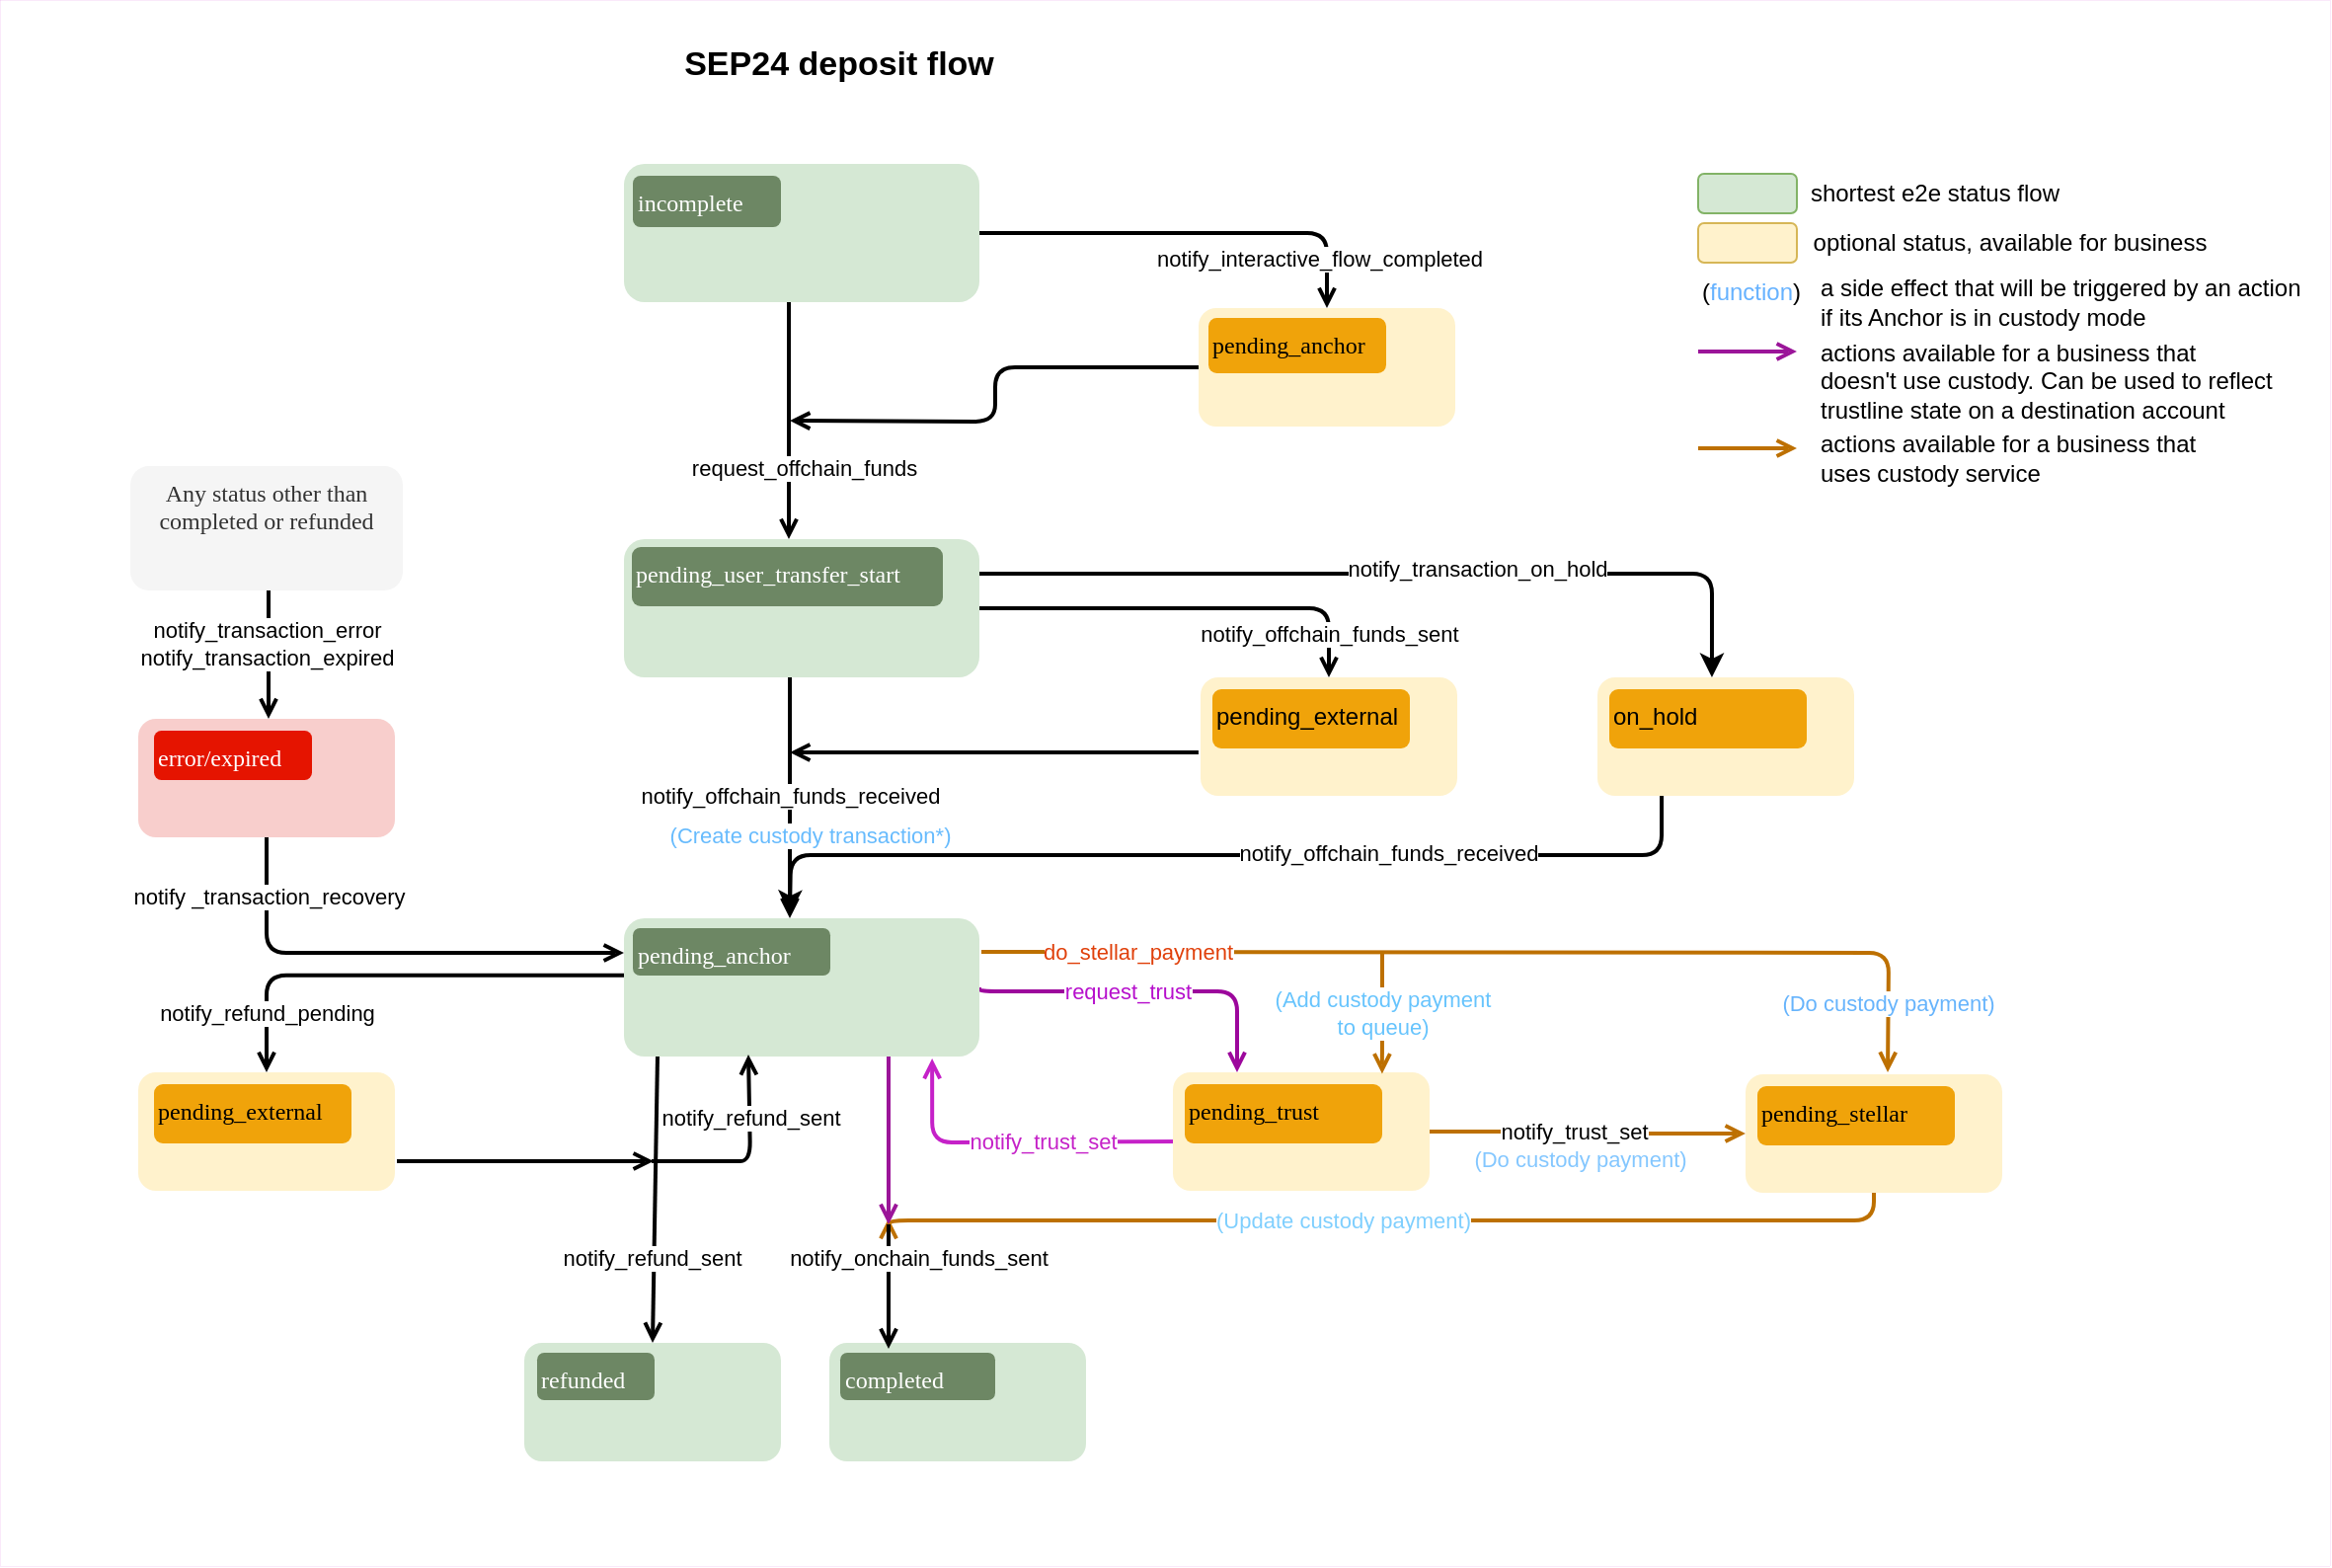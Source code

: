 <mxfile version="24.5.5" type="device" pages="5">
  <diagram id="6kdzC7VJ3jyhIDoeSIJ6" name="Sep24 - deposit v.0.4">
    <mxGraphModel dx="1432" dy="917" grid="1" gridSize="10" guides="1" tooltips="1" connect="1" arrows="1" fold="1" page="1" pageScale="1" pageWidth="850" pageHeight="1100" math="0" shadow="0">
      <root>
        <mxCell id="0" />
        <mxCell id="1" parent="0" />
        <mxCell id="4QnSy0xgRc9m-Qg5XJEk-17" value="" style="rounded=0;whiteSpace=wrap;html=1;strokeWidth=0;glass=0;strokeColor=#c521c8;fontColor=#c521c8;" parent="1" vertex="1">
          <mxGeometry x="60" y="57" width="1180" height="793" as="geometry" />
        </mxCell>
        <mxCell id="4QnSy0xgRc9m-Qg5XJEk-16" value="" style="group" parent="1" vertex="1" connectable="0">
          <mxGeometry x="680" y="140" width="508" height="163" as="geometry" />
        </mxCell>
        <mxCell id="4QnSy0xgRc9m-Qg5XJEk-2" value="" style="rounded=1;whiteSpace=wrap;html=1;fillColor=#d5e8d4;strokeColor=#82b366;" parent="4QnSy0xgRc9m-Qg5XJEk-16" vertex="1">
          <mxGeometry x="240" y="5" width="50" height="20" as="geometry" />
        </mxCell>
        <mxCell id="4QnSy0xgRc9m-Qg5XJEk-3" value="shortest e2e status flow" style="text;strokeColor=none;align=center;fillColor=none;html=1;verticalAlign=middle;whiteSpace=wrap;rounded=0;" parent="4QnSy0xgRc9m-Qg5XJEk-16" vertex="1">
          <mxGeometry x="290" width="140" height="30" as="geometry" />
        </mxCell>
        <mxCell id="4QnSy0xgRc9m-Qg5XJEk-4" value="" style="rounded=1;whiteSpace=wrap;html=1;fillColor=#fff2cc;strokeColor=#d6b656;" parent="4QnSy0xgRc9m-Qg5XJEk-16" vertex="1">
          <mxGeometry x="240" y="30" width="50" height="20" as="geometry" />
        </mxCell>
        <mxCell id="4QnSy0xgRc9m-Qg5XJEk-5" value="optional status, available for business" style="text;strokeColor=none;align=center;fillColor=none;html=1;verticalAlign=middle;whiteSpace=wrap;rounded=0;" parent="4QnSy0xgRc9m-Qg5XJEk-16" vertex="1">
          <mxGeometry x="288" y="25" width="220" height="30" as="geometry" />
        </mxCell>
        <mxCell id="4QnSy0xgRc9m-Qg5XJEk-6" value="(&lt;font style=&quot;border-color: var(--border-color); text-align: left;&quot; color=&quot;#66b2ff&quot;&gt;function&lt;/font&gt;&lt;span style=&quot;text-align: left;&quot;&gt;)&lt;/span&gt;" style="rounded=1;whiteSpace=wrap;html=1;fillColor=none;strokeColor=none;" parent="4QnSy0xgRc9m-Qg5XJEk-16" vertex="1">
          <mxGeometry x="240" y="55" width="54" height="20" as="geometry" />
        </mxCell>
        <mxCell id="4QnSy0xgRc9m-Qg5XJEk-9" value="&lt;font style=&quot;border-color: var(--border-color); text-align: left;&quot;&gt;a side effect that will be triggered by an action&lt;br style=&quot;border-color: var(--border-color);&quot;&gt;&lt;/font&gt;if its Anchor is in custody mode" style="text;strokeColor=none;align=left;fillColor=none;html=1;verticalAlign=middle;whiteSpace=wrap;rounded=0;labelPosition=right;verticalLabelPosition=middle;" parent="4QnSy0xgRc9m-Qg5XJEk-16" vertex="1">
          <mxGeometry y="55" width="300" height="30" as="geometry" />
        </mxCell>
        <mxCell id="4QnSy0xgRc9m-Qg5XJEk-10" value="" style="endArrow=open;html=1;rounded=0;endFill=0;strokeColor=#9b1599;strokeWidth=2;" parent="4QnSy0xgRc9m-Qg5XJEk-16" edge="1">
          <mxGeometry width="50" height="50" relative="1" as="geometry">
            <mxPoint x="240" y="95" as="sourcePoint" />
            <mxPoint x="290" y="95" as="targetPoint" />
          </mxGeometry>
        </mxCell>
        <mxCell id="4QnSy0xgRc9m-Qg5XJEk-11" value="&lt;font style=&quot;border-color: var(--border-color);&quot;&gt;actions available for a business that&lt;br style=&quot;border-color: var(--border-color);&quot;&gt;&lt;/font&gt;doesn&#39;t use custody. Can be used to reflect &lt;br&gt;trustline&amp;nbsp;&lt;span style=&quot;&quot;&gt;state on a destination account&lt;/span&gt;" style="text;strokeColor=none;align=left;fillColor=none;html=1;verticalAlign=middle;whiteSpace=wrap;rounded=0;labelPosition=right;verticalLabelPosition=middle;" parent="4QnSy0xgRc9m-Qg5XJEk-16" vertex="1">
          <mxGeometry y="95" width="300" height="30" as="geometry" />
        </mxCell>
        <mxCell id="4QnSy0xgRc9m-Qg5XJEk-12" value="" style="endArrow=open;html=1;rounded=0;endFill=0;strokeColor=#BD7000;strokeWidth=2;fillColor=#f0a30a;" parent="4QnSy0xgRc9m-Qg5XJEk-16" edge="1">
          <mxGeometry width="50" height="50" relative="1" as="geometry">
            <mxPoint x="240" y="144" as="sourcePoint" />
            <mxPoint x="290" y="144" as="targetPoint" />
          </mxGeometry>
        </mxCell>
        <mxCell id="4QnSy0xgRc9m-Qg5XJEk-13" value="&lt;font style=&quot;border-color: var(--border-color); text-align: left;&quot;&gt;actions&amp;nbsp;available for a business that&lt;br style=&quot;border-color: var(--border-color);&quot;&gt;&lt;/font&gt;uses custody service" style="text;strokeColor=none;align=left;fillColor=none;html=1;verticalAlign=middle;whiteSpace=wrap;rounded=0;labelPosition=right;verticalLabelPosition=middle;" parent="4QnSy0xgRc9m-Qg5XJEk-16" vertex="1">
          <mxGeometry y="134" width="300" height="30" as="geometry" />
        </mxCell>
        <mxCell id="OV8wtMV0-rNNux0wn36C-14" style="edgeStyle=orthogonalEdgeStyle;rounded=1;orthogonalLoop=1;jettySize=auto;html=1;exitX=1;exitY=0.5;exitDx=0;exitDy=0;entryX=0.5;entryY=0;entryDx=0;entryDy=0;endArrow=open;endFill=0;jumpStyle=none;strokeWidth=2;" parent="1" source="evo9ds6Itn8lE6pIOHYi-2" target="evo9ds6Itn8lE6pIOHYi-11" edge="1">
          <mxGeometry relative="1" as="geometry">
            <mxPoint x="591" y="175" as="sourcePoint" />
          </mxGeometry>
        </mxCell>
        <mxCell id="GAu1hjqqu83C6ybJ8n_O-1" value="notify_interactive_flow_completed" style="edgeLabel;html=1;align=center;verticalAlign=middle;resizable=0;points=[];" parent="OV8wtMV0-rNNux0wn36C-14" vertex="1" connectable="0">
          <mxGeometry x="0.602" relative="1" as="geometry">
            <mxPoint y="13" as="offset" />
          </mxGeometry>
        </mxCell>
        <mxCell id="evo9ds6Itn8lE6pIOHYi-2" value="" style="rounded=1;whiteSpace=wrap;html=1;fillColor=#d5e8d4;strokeColor=none;align=left;verticalAlign=top;" parent="1" vertex="1">
          <mxGeometry x="376" y="140" width="180" height="70" as="geometry" />
        </mxCell>
        <mxCell id="CU-3a3WzYnwyzJUm94L_-38" style="edgeStyle=orthogonalEdgeStyle;rounded=0;orthogonalLoop=1;jettySize=auto;html=1;exitX=0.5;exitY=1;exitDx=0;exitDy=0;entryX=0.5;entryY=0;entryDx=0;entryDy=0;strokeWidth=2;endArrow=open;endFill=0;" parent="1" edge="1">
          <mxGeometry relative="1" as="geometry">
            <mxPoint x="460" y="400" as="sourcePoint" />
            <mxPoint x="460" y="522" as="targetPoint" />
          </mxGeometry>
        </mxCell>
        <mxCell id="CU-3a3WzYnwyzJUm94L_-39" value="notify_offchain_funds_received" style="edgeLabel;html=1;align=center;verticalAlign=middle;resizable=0;points=[];" parent="CU-3a3WzYnwyzJUm94L_-38" vertex="1" connectable="0">
          <mxGeometry x="-0.022" y="-3" relative="1" as="geometry">
            <mxPoint x="3" as="offset" />
          </mxGeometry>
        </mxCell>
        <mxCell id="CU-3a3WzYnwyzJUm94L_-72" value="(Create custody transaction*)" style="edgeLabel;html=1;align=center;verticalAlign=middle;resizable=0;points=[];fontColor=#67bbfd;" parent="CU-3a3WzYnwyzJUm94L_-38" vertex="1" connectable="0">
          <mxGeometry x="0.46" y="1" relative="1" as="geometry">
            <mxPoint x="9" y="-9" as="offset" />
          </mxGeometry>
        </mxCell>
        <mxCell id="rU9zRJxUWwbdL9_Dq2zl-1" style="edgeStyle=orthogonalEdgeStyle;rounded=1;orthogonalLoop=1;jettySize=auto;html=1;exitX=1;exitY=0.5;exitDx=0;exitDy=0;entryX=0.5;entryY=0;entryDx=0;entryDy=0;strokeWidth=2;endArrow=open;endFill=0;" parent="1" source="evo9ds6Itn8lE6pIOHYi-3" target="evo9ds6Itn8lE6pIOHYi-17" edge="1">
          <mxGeometry relative="1" as="geometry" />
        </mxCell>
        <mxCell id="rU9zRJxUWwbdL9_Dq2zl-2" value="&lt;font style=&quot;font-size: 11px;&quot;&gt;notify_offchain_funds_sent&lt;/font&gt;" style="edgeLabel;html=1;align=center;verticalAlign=middle;resizable=0;points=[];" parent="rU9zRJxUWwbdL9_Dq2zl-1" vertex="1" connectable="0">
          <mxGeometry x="0.792" relative="1" as="geometry">
            <mxPoint as="offset" />
          </mxGeometry>
        </mxCell>
        <mxCell id="evo9ds6Itn8lE6pIOHYi-3" value="" style="rounded=1;whiteSpace=wrap;html=1;fillColor=#d5e8d4;strokeColor=none;" parent="1" vertex="1">
          <mxGeometry x="376" y="330" width="180" height="70" as="geometry" />
        </mxCell>
        <mxCell id="CU-3a3WzYnwyzJUm94L_-42" style="edgeStyle=orthogonalEdgeStyle;rounded=1;orthogonalLoop=1;jettySize=auto;html=1;exitX=0.007;exitY=0.413;exitDx=0;exitDy=0;entryX=0.5;entryY=0;entryDx=0;entryDy=0;strokeWidth=2;endArrow=open;endFill=0;exitPerimeter=0;" parent="1" source="evo9ds6Itn8lE6pIOHYi-6" target="CU-3a3WzYnwyzJUm94L_-25" edge="1">
          <mxGeometry relative="1" as="geometry" />
        </mxCell>
        <mxCell id="CU-3a3WzYnwyzJUm94L_-43" value="notify_refund_pending" style="edgeLabel;html=1;align=center;verticalAlign=middle;resizable=0;points=[];" parent="CU-3a3WzYnwyzJUm94L_-42" vertex="1" connectable="0">
          <mxGeometry x="0.775" y="1" relative="1" as="geometry">
            <mxPoint x="-1" y="-4" as="offset" />
          </mxGeometry>
        </mxCell>
        <mxCell id="CU-3a3WzYnwyzJUm94L_-48" style="rounded=0;orthogonalLoop=1;jettySize=auto;html=1;exitX=0.139;exitY=0.971;exitDx=0;exitDy=0;exitPerimeter=0;strokeWidth=2;endArrow=open;endFill=0;entryX=0.5;entryY=0;entryDx=0;entryDy=0;" parent="1" target="CU-3a3WzYnwyzJUm94L_-32" edge="1">
          <mxGeometry relative="1" as="geometry">
            <mxPoint x="391.99" y="718.02" as="targetPoint" />
            <mxPoint x="393.02" y="589.97" as="sourcePoint" />
          </mxGeometry>
        </mxCell>
        <mxCell id="CU-3a3WzYnwyzJUm94L_-52" value="notify_refund_sent" style="edgeLabel;html=1;align=center;verticalAlign=middle;resizable=0;points=[];" parent="CU-3a3WzYnwyzJUm94L_-48" vertex="1" connectable="0">
          <mxGeometry x="0.275" y="-2" relative="1" as="geometry">
            <mxPoint y="10" as="offset" />
          </mxGeometry>
        </mxCell>
        <mxCell id="CU-3a3WzYnwyzJUm94L_-57" style="edgeStyle=orthogonalEdgeStyle;rounded=1;orthogonalLoop=1;jettySize=auto;html=1;entryX=0.577;entryY=0.025;entryDx=0;entryDy=0;entryPerimeter=0;fillColor=#f0a30a;strokeColor=#BD7000;strokeWidth=2;endArrow=open;endFill=0;" parent="1" edge="1">
          <mxGeometry relative="1" as="geometry">
            <mxPoint x="557" y="539" as="sourcePoint" />
            <mxPoint x="1016.01" y="600.005" as="targetPoint" />
          </mxGeometry>
        </mxCell>
        <mxCell id="CU-3a3WzYnwyzJUm94L_-58" value="do_stellar_payment" style="edgeLabel;html=1;align=center;verticalAlign=middle;resizable=0;points=[];fontColor=#e0400b;" parent="CU-3a3WzYnwyzJUm94L_-57" vertex="1" connectable="0">
          <mxGeometry x="-0.389" y="-1" relative="1" as="geometry">
            <mxPoint x="-80" y="-1" as="offset" />
          </mxGeometry>
        </mxCell>
        <mxCell id="CU-3a3WzYnwyzJUm94L_-59" value="(Do custody payment)" style="edgeLabel;html=1;align=center;verticalAlign=middle;resizable=0;points=[];fontColor=#67b4fc;" parent="CU-3a3WzYnwyzJUm94L_-57" vertex="1" connectable="0">
          <mxGeometry x="0.885" y="-1" relative="1" as="geometry">
            <mxPoint y="-5" as="offset" />
          </mxGeometry>
        </mxCell>
        <mxCell id="CU-3a3WzYnwyzJUm94L_-62" style="edgeStyle=orthogonalEdgeStyle;rounded=1;orthogonalLoop=1;jettySize=auto;html=1;exitX=1;exitY=0.5;exitDx=0;exitDy=0;entryX=0.25;entryY=0;entryDx=0;entryDy=0;fillColor=#e1d5e7;strokeColor=#9c079c;strokeWidth=2;endArrow=open;endFill=0;" parent="1" source="evo9ds6Itn8lE6pIOHYi-6" target="CU-3a3WzYnwyzJUm94L_-28" edge="1">
          <mxGeometry relative="1" as="geometry">
            <Array as="points">
              <mxPoint x="687" y="559" />
            </Array>
          </mxGeometry>
        </mxCell>
        <mxCell id="CU-3a3WzYnwyzJUm94L_-63" value="request_trust" style="edgeLabel;html=1;align=center;verticalAlign=middle;resizable=0;points=[];fontColor=#b60fcc;" parent="CU-3a3WzYnwyzJUm94L_-62" vertex="1" connectable="0">
          <mxGeometry x="-0.111" relative="1" as="geometry">
            <mxPoint as="offset" />
          </mxGeometry>
        </mxCell>
        <mxCell id="evo9ds6Itn8lE6pIOHYi-6" value="" style="rounded=1;whiteSpace=wrap;html=1;fillColor=#d5e8d4;strokeColor=none;" parent="1" vertex="1">
          <mxGeometry x="376" y="522" width="180" height="70" as="geometry" />
        </mxCell>
        <mxCell id="evo9ds6Itn8lE6pIOHYi-9" value="" style="endArrow=open;html=1;rounded=0;entryX=0.5;entryY=0;entryDx=0;entryDy=0;strokeWidth=2;endFill=0;" parent="1" edge="1">
          <mxGeometry width="50" height="50" relative="1" as="geometry">
            <mxPoint x="459.5" y="210" as="sourcePoint" />
            <mxPoint x="459.5" y="330" as="targetPoint" />
          </mxGeometry>
        </mxCell>
        <mxCell id="evo9ds6Itn8lE6pIOHYi-10" value="request_offchain_funds" style="edgeLabel;html=1;align=center;verticalAlign=middle;resizable=0;points=[];" parent="evo9ds6Itn8lE6pIOHYi-9" connectable="0" vertex="1">
          <mxGeometry x="-0.495" relative="1" as="geometry">
            <mxPoint x="7" y="53" as="offset" />
          </mxGeometry>
        </mxCell>
        <mxCell id="CU-3a3WzYnwyzJUm94L_-75" style="edgeStyle=orthogonalEdgeStyle;orthogonalLoop=1;jettySize=auto;html=1;exitX=0;exitY=0.5;exitDx=0;exitDy=0;rounded=1;strokeWidth=2;endArrow=open;endFill=0;" parent="1" source="evo9ds6Itn8lE6pIOHYi-11" edge="1">
          <mxGeometry relative="1" as="geometry">
            <mxPoint x="460" y="270" as="targetPoint" />
          </mxGeometry>
        </mxCell>
        <mxCell id="evo9ds6Itn8lE6pIOHYi-11" value="" style="rounded=1;whiteSpace=wrap;html=1;fillColor=#fff2cc;strokeColor=none;" parent="1" vertex="1">
          <mxGeometry x="667" y="213" width="130" height="60" as="geometry" />
        </mxCell>
        <mxCell id="CU-3a3WzYnwyzJUm94L_-40" style="edgeStyle=orthogonalEdgeStyle;rounded=0;orthogonalLoop=1;jettySize=auto;html=1;exitX=-0.008;exitY=0.633;exitDx=0;exitDy=0;strokeWidth=2;endArrow=open;endFill=0;exitPerimeter=0;" parent="1" source="evo9ds6Itn8lE6pIOHYi-17" edge="1">
          <mxGeometry relative="1" as="geometry">
            <mxPoint x="460" y="438" as="targetPoint" />
            <mxPoint x="628" y="438" as="sourcePoint" />
          </mxGeometry>
        </mxCell>
        <mxCell id="evo9ds6Itn8lE6pIOHYi-17" value="" style="rounded=1;whiteSpace=wrap;html=1;fillColor=#fff2cc;strokeColor=none;" parent="1" vertex="1">
          <mxGeometry x="668" y="400" width="130" height="60" as="geometry" />
        </mxCell>
        <mxCell id="evo9ds6Itn8lE6pIOHYi-37" value="SEP24 deposit flow" style="text;html=1;strokeColor=none;fillColor=none;align=center;verticalAlign=middle;whiteSpace=wrap;rounded=0;fontSize=17;fontStyle=1" parent="1" vertex="1">
          <mxGeometry x="360" y="75" width="250" height="30" as="geometry" />
        </mxCell>
        <mxCell id="CU-3a3WzYnwyzJUm94L_-22" style="edgeStyle=orthogonalEdgeStyle;rounded=1;orthogonalLoop=1;jettySize=auto;html=1;exitX=0.5;exitY=1;exitDx=0;exitDy=0;entryX=0;entryY=0.25;entryDx=0;entryDy=0;strokeWidth=2;endArrow=open;endFill=0;" parent="1" source="evo9ds6Itn8lE6pIOHYi-38" target="evo9ds6Itn8lE6pIOHYi-6" edge="1">
          <mxGeometry relative="1" as="geometry" />
        </mxCell>
        <mxCell id="CU-3a3WzYnwyzJUm94L_-23" value="notify _transaction_recovery" style="edgeLabel;html=1;align=center;verticalAlign=middle;resizable=0;points=[];" parent="CU-3a3WzYnwyzJUm94L_-22" vertex="1" connectable="0">
          <mxGeometry x="-0.063" y="-1" relative="1" as="geometry">
            <mxPoint x="-53" y="-30" as="offset" />
          </mxGeometry>
        </mxCell>
        <mxCell id="evo9ds6Itn8lE6pIOHYi-38" value="" style="rounded=1;whiteSpace=wrap;html=1;fillColor=#f8cecc;strokeColor=none;" parent="1" vertex="1">
          <mxGeometry x="130" y="421" width="130" height="60" as="geometry" />
        </mxCell>
        <mxCell id="OV8wtMV0-rNNux0wn36C-10" value="&lt;font&gt;incomplete&lt;/font&gt;" style="rounded=1;whiteSpace=wrap;html=1;verticalAlign=top;align=left;fillColor=#6d8764;fontFamily=Tahoma;strokeColor=none;fontColor=#ffffff;" parent="1" vertex="1">
          <mxGeometry x="380.5" y="146" width="75" height="26" as="geometry" />
        </mxCell>
        <mxCell id="CU-3a3WzYnwyzJUm94L_-2" value="&lt;font face=&quot;Tahoma&quot;&gt;pending_anchor&lt;/font&gt;" style="rounded=1;whiteSpace=wrap;html=1;align=left;verticalAlign=top;strokeColor=none;fillColor=#f0a30a;fontColor=#000000;" parent="1" vertex="1">
          <mxGeometry x="672" y="218" width="90" height="28" as="geometry" />
        </mxCell>
        <mxCell id="45qFFC5on9xfj7b_Qtk7-1" style="edgeStyle=orthogonalEdgeStyle;rounded=1;orthogonalLoop=1;jettySize=auto;html=1;exitX=0.5;exitY=1;exitDx=0;exitDy=0;entryX=0.5;entryY=0;entryDx=0;entryDy=0;strokeWidth=2;endArrow=open;endFill=0;" parent="1" edge="1">
          <mxGeometry relative="1" as="geometry">
            <mxPoint x="196" y="356" as="sourcePoint" />
            <mxPoint x="196" y="421" as="targetPoint" />
          </mxGeometry>
        </mxCell>
        <mxCell id="45qFFC5on9xfj7b_Qtk7-2" value="notify_transaction_error&lt;br style=&quot;border-color: var(--border-color);&quot;&gt;notify_transaction_expired" style="edgeLabel;html=1;align=center;verticalAlign=middle;resizable=0;points=[];" parent="45qFFC5on9xfj7b_Qtk7-1" vertex="1" connectable="0">
          <mxGeometry x="0.139" y="-3" relative="1" as="geometry">
            <mxPoint x="2" y="-10" as="offset" />
          </mxGeometry>
        </mxCell>
        <mxCell id="CU-3a3WzYnwyzJUm94L_-5" value="&lt;font style=&quot;&quot; face=&quot;Tahoma&quot;&gt;Any status other than completed or refunded&lt;/font&gt;" style="rounded=1;whiteSpace=wrap;html=1;fillColor=#f5f5f5;align=center;verticalAlign=top;fontColor=#333333;strokeColor=none;" parent="1" vertex="1">
          <mxGeometry x="126" y="293" width="138" height="63" as="geometry" />
        </mxCell>
        <mxCell id="CU-3a3WzYnwyzJUm94L_-9" value="pending_external" style="rounded=1;whiteSpace=wrap;html=1;align=left;verticalAlign=top;strokeColor=none;fillColor=#f0a30a;fontColor=#000000;" parent="1" vertex="1">
          <mxGeometry x="674" y="406" width="100" height="30" as="geometry" />
        </mxCell>
        <mxCell id="CU-3a3WzYnwyzJUm94L_-10" value="pending_user_transfer_start" style="rounded=1;whiteSpace=wrap;html=1;verticalAlign=top;align=left;fillColor=#6d8764;fontFamily=Tahoma;strokeColor=none;fontColor=#ffffff;" parent="1" vertex="1">
          <mxGeometry x="380" y="334" width="157.5" height="30" as="geometry" />
        </mxCell>
        <mxCell id="CU-3a3WzYnwyzJUm94L_-15" value="&lt;font face=&quot;Tahoma&quot;&gt;error/expired&lt;/font&gt;" style="rounded=1;whiteSpace=wrap;html=1;align=left;verticalAlign=top;strokeColor=none;fillColor=#e51400;fontColor=#ffffff;" parent="1" vertex="1">
          <mxGeometry x="138" y="427" width="80" height="25" as="geometry" />
        </mxCell>
        <mxCell id="CU-3a3WzYnwyzJUm94L_-19" value="pending_anchor" style="rounded=1;whiteSpace=wrap;html=1;verticalAlign=top;align=left;fillColor=#6d8764;fontFamily=Tahoma;strokeColor=none;fontColor=#ffffff;" parent="1" vertex="1">
          <mxGeometry x="380.5" y="527" width="100" height="24" as="geometry" />
        </mxCell>
        <mxCell id="45qFFC5on9xfj7b_Qtk7-3" style="edgeStyle=orthogonalEdgeStyle;rounded=1;orthogonalLoop=1;jettySize=auto;html=1;exitX=1;exitY=0.75;exitDx=0;exitDy=0;strokeWidth=2;endArrow=open;endFill=0;" parent="1" edge="1">
          <mxGeometry relative="1" as="geometry">
            <mxPoint x="391" y="645" as="targetPoint" />
            <mxPoint x="261" y="645" as="sourcePoint" />
          </mxGeometry>
        </mxCell>
        <mxCell id="CU-3a3WzYnwyzJUm94L_-25" value="" style="rounded=1;whiteSpace=wrap;html=1;fillColor=#fff2cc;strokeColor=none;" parent="1" vertex="1">
          <mxGeometry x="130" y="600" width="130" height="60" as="geometry" />
        </mxCell>
        <mxCell id="CU-3a3WzYnwyzJUm94L_-26" value="&lt;font face=&quot;Tahoma&quot;&gt;pending_external&lt;/font&gt;" style="rounded=1;whiteSpace=wrap;html=1;align=left;verticalAlign=top;strokeColor=none;fillColor=#f0a30a;fontColor=#000000;" parent="1" vertex="1">
          <mxGeometry x="138" y="606" width="100" height="30" as="geometry" />
        </mxCell>
        <mxCell id="CU-3a3WzYnwyzJUm94L_-53" style="edgeStyle=orthogonalEdgeStyle;rounded=1;orthogonalLoop=1;jettySize=auto;html=1;exitX=0;exitY=0.5;exitDx=0;exitDy=0;strokeWidth=2;endArrow=open;endFill=0;entryX=0.867;entryY=1.014;entryDx=0;entryDy=0;entryPerimeter=0;strokeColor=#c521c8;" parent="1" target="evo9ds6Itn8lE6pIOHYi-6" edge="1">
          <mxGeometry relative="1" as="geometry">
            <mxPoint x="660" y="635" as="sourcePoint" />
            <mxPoint x="518.02" y="592.03" as="targetPoint" />
          </mxGeometry>
        </mxCell>
        <mxCell id="CU-3a3WzYnwyzJUm94L_-54" value="notify_trust_set" style="edgeLabel;html=1;align=center;verticalAlign=middle;resizable=0;points=[];fontColor=#c521c8;" parent="CU-3a3WzYnwyzJUm94L_-53" vertex="1" connectable="0">
          <mxGeometry x="-0.147" y="2" relative="1" as="geometry">
            <mxPoint y="-3" as="offset" />
          </mxGeometry>
        </mxCell>
        <mxCell id="CU-3a3WzYnwyzJUm94L_-55" style="edgeStyle=orthogonalEdgeStyle;rounded=0;orthogonalLoop=1;jettySize=auto;html=1;exitX=1;exitY=0.5;exitDx=0;exitDy=0;entryX=0;entryY=0.5;entryDx=0;entryDy=0;fillColor=#f0a30a;strokeColor=#BD7000;strokeWidth=2;endArrow=open;endFill=0;" parent="1" source="CU-3a3WzYnwyzJUm94L_-28" target="CU-3a3WzYnwyzJUm94L_-30" edge="1">
          <mxGeometry relative="1" as="geometry" />
        </mxCell>
        <mxCell id="CU-3a3WzYnwyzJUm94L_-56" value="notify_trust_set" style="edgeLabel;html=1;align=center;verticalAlign=middle;resizable=0;points=[];" parent="CU-3a3WzYnwyzJUm94L_-55" vertex="1" connectable="0">
          <mxGeometry x="-0.099" relative="1" as="geometry">
            <mxPoint as="offset" />
          </mxGeometry>
        </mxCell>
        <mxCell id="CU-3a3WzYnwyzJUm94L_-74" value="(Do custody payment)" style="edgeLabel;html=1;align=center;verticalAlign=middle;resizable=0;points=[];fontColor=#84c7ff;" parent="CU-3a3WzYnwyzJUm94L_-55" vertex="1" connectable="0">
          <mxGeometry x="0.626" y="-3" relative="1" as="geometry">
            <mxPoint x="-54" y="10" as="offset" />
          </mxGeometry>
        </mxCell>
        <mxCell id="CU-3a3WzYnwyzJUm94L_-28" value="" style="rounded=1;whiteSpace=wrap;html=1;fillColor=#fff2cc;strokeColor=none;" parent="1" vertex="1">
          <mxGeometry x="654" y="600" width="130" height="60" as="geometry" />
        </mxCell>
        <mxCell id="CU-3a3WzYnwyzJUm94L_-29" value="&lt;font face=&quot;Tahoma&quot;&gt;pending_trust&lt;/font&gt;" style="rounded=1;whiteSpace=wrap;html=1;align=left;verticalAlign=top;strokeColor=none;fillColor=#f0a30a;fontColor=#000000;" parent="1" vertex="1">
          <mxGeometry x="660" y="606" width="100" height="30" as="geometry" />
        </mxCell>
        <mxCell id="CU-3a3WzYnwyzJUm94L_-68" style="edgeStyle=orthogonalEdgeStyle;rounded=1;orthogonalLoop=1;jettySize=auto;html=1;exitX=0.5;exitY=1;exitDx=0;exitDy=0;strokeWidth=2;fillColor=#f0a30a;strokeColor=#BD7000;endArrow=open;endFill=0;" parent="1" edge="1">
          <mxGeometry relative="1" as="geometry">
            <mxPoint x="510" y="674" as="targetPoint" />
            <Array as="points">
              <mxPoint x="1009" y="675" />
            </Array>
            <mxPoint x="1009" y="656" as="sourcePoint" />
          </mxGeometry>
        </mxCell>
        <mxCell id="CU-3a3WzYnwyzJUm94L_-69" value="(Update custody payment)" style="edgeLabel;html=1;align=center;verticalAlign=middle;resizable=0;points=[];fontColor=#7fcffe;" parent="CU-3a3WzYnwyzJUm94L_-68" vertex="1" connectable="0">
          <mxGeometry x="0.112" relative="1" as="geometry">
            <mxPoint as="offset" />
          </mxGeometry>
        </mxCell>
        <mxCell id="CU-3a3WzYnwyzJUm94L_-30" value="" style="rounded=1;whiteSpace=wrap;html=1;fillColor=#fff2cc;strokeColor=none;" parent="1" vertex="1">
          <mxGeometry x="944" y="601" width="130" height="60" as="geometry" />
        </mxCell>
        <mxCell id="CU-3a3WzYnwyzJUm94L_-31" value="&lt;font face=&quot;Tahoma&quot;&gt;pending_stellar&lt;/font&gt;" style="rounded=1;whiteSpace=wrap;html=1;align=left;verticalAlign=top;strokeColor=none;fillColor=#f0a30a;fontColor=#000000;" parent="1" vertex="1">
          <mxGeometry x="950" y="607" width="100" height="30" as="geometry" />
        </mxCell>
        <mxCell id="CU-3a3WzYnwyzJUm94L_-32" value="" style="rounded=1;whiteSpace=wrap;html=1;fillColor=#d5e8d4;strokeColor=none;" parent="1" vertex="1">
          <mxGeometry x="325.5" y="737" width="130" height="60" as="geometry" />
        </mxCell>
        <mxCell id="CU-3a3WzYnwyzJUm94L_-33" value="refunded" style="rounded=1;whiteSpace=wrap;html=1;verticalAlign=top;align=left;fillColor=#6d8764;fontFamily=Tahoma;strokeColor=none;fontColor=#ffffff;" parent="1" vertex="1">
          <mxGeometry x="332" y="742" width="59.5" height="24" as="geometry" />
        </mxCell>
        <mxCell id="CU-3a3WzYnwyzJUm94L_-34" value="" style="rounded=1;whiteSpace=wrap;html=1;fillColor=#d5e8d4;strokeColor=none;" parent="1" vertex="1">
          <mxGeometry x="480" y="737" width="130" height="60" as="geometry" />
        </mxCell>
        <mxCell id="CU-3a3WzYnwyzJUm94L_-35" value="completed" style="rounded=1;whiteSpace=wrap;html=1;verticalAlign=top;align=left;fillColor=#6d8764;fontFamily=Tahoma;strokeColor=none;fontColor=#ffffff;" parent="1" vertex="1">
          <mxGeometry x="485.5" y="742" width="78.5" height="24" as="geometry" />
        </mxCell>
        <mxCell id="CU-3a3WzYnwyzJUm94L_-60" value="" style="endArrow=open;html=1;entryX=0.815;entryY=0.013;entryDx=0;entryDy=0;entryPerimeter=0;strokeWidth=2;fillColor=#f0a30a;strokeColor=#BD7000;endFill=0;rounded=0;" parent="1" target="CU-3a3WzYnwyzJUm94L_-28" edge="1">
          <mxGeometry width="50" height="50" relative="1" as="geometry">
            <mxPoint x="760" y="540" as="sourcePoint" />
            <mxPoint x="890" y="440" as="targetPoint" />
            <Array as="points" />
          </mxGeometry>
        </mxCell>
        <mxCell id="CU-3a3WzYnwyzJUm94L_-61" value="(Add custody payment&lt;br&gt;to queue)" style="edgeLabel;html=1;align=center;verticalAlign=middle;resizable=0;points=[];fontColor=#67c4fd;" parent="CU-3a3WzYnwyzJUm94L_-60" vertex="1" connectable="0">
          <mxGeometry x="0.049" relative="1" as="geometry">
            <mxPoint y="-2" as="offset" />
          </mxGeometry>
        </mxCell>
        <mxCell id="CU-3a3WzYnwyzJUm94L_-65" value="" style="endArrow=open;html=1;rounded=0;strokeColor=#9b1599;strokeWidth=2;endFill=0;" parent="1" edge="1">
          <mxGeometry width="50" height="50" relative="1" as="geometry">
            <mxPoint x="510" y="592" as="sourcePoint" />
            <mxPoint x="510" y="677" as="targetPoint" />
            <Array as="points">
              <mxPoint x="510" y="640" />
            </Array>
          </mxGeometry>
        </mxCell>
        <mxCell id="CU-3a3WzYnwyzJUm94L_-66" value="" style="endArrow=open;html=1;rounded=0;strokeWidth=2;endFill=0;" parent="1" edge="1">
          <mxGeometry width="50" height="50" relative="1" as="geometry">
            <mxPoint x="510" y="677" as="sourcePoint" />
            <mxPoint x="510" y="740" as="targetPoint" />
            <Array as="points">
              <mxPoint x="510" y="687" />
            </Array>
          </mxGeometry>
        </mxCell>
        <mxCell id="0gOr9sozGhkUu_5dPD4y-1" value="notify_onchain_funds_sent" style="edgeLabel;html=1;align=center;verticalAlign=middle;resizable=0;points=[];" parent="CU-3a3WzYnwyzJUm94L_-66" vertex="1" connectable="0">
          <mxGeometry x="-0.349" y="-1" relative="1" as="geometry">
            <mxPoint x="16" y="-4" as="offset" />
          </mxGeometry>
        </mxCell>
        <mxCell id="0gOr9sozGhkUu_5dPD4y-3" value="" style="endArrow=open;html=1;rounded=1;entryX=0.35;entryY=0.986;entryDx=0;entryDy=0;entryPerimeter=0;strokeWidth=2;endFill=0;" parent="1" target="evo9ds6Itn8lE6pIOHYi-6" edge="1">
          <mxGeometry width="50" height="50" relative="1" as="geometry">
            <mxPoint x="390" y="645" as="sourcePoint" />
            <mxPoint x="440" y="605" as="targetPoint" />
            <Array as="points">
              <mxPoint x="420" y="645" />
              <mxPoint x="440" y="645" />
            </Array>
          </mxGeometry>
        </mxCell>
        <mxCell id="0gOr9sozGhkUu_5dPD4y-4" value="notify_refund_sent" style="edgeLabel;html=1;align=center;verticalAlign=middle;resizable=0;points=[];" parent="0gOr9sozGhkUu_5dPD4y-3" vertex="1" connectable="0">
          <mxGeometry x="0.385" relative="1" as="geometry">
            <mxPoint as="offset" />
          </mxGeometry>
        </mxCell>
        <mxCell id="0MEFJ589wt8PELoYFzIn-5" style="edgeStyle=orthogonalEdgeStyle;rounded=1;orthogonalLoop=1;jettySize=auto;html=1;exitX=0.25;exitY=1;exitDx=0;exitDy=0;curved=0;strokeWidth=2;" edge="1" parent="1" source="0MEFJ589wt8PELoYFzIn-1">
          <mxGeometry relative="1" as="geometry">
            <mxPoint x="460" y="520" as="targetPoint" />
          </mxGeometry>
        </mxCell>
        <mxCell id="0MEFJ589wt8PELoYFzIn-7" value="notify_offchain_funds_received" style="edgeLabel;html=1;align=center;verticalAlign=middle;resizable=0;points=[];" vertex="1" connectable="0" parent="0MEFJ589wt8PELoYFzIn-5">
          <mxGeometry x="-0.327" y="-1" relative="1" as="geometry">
            <mxPoint as="offset" />
          </mxGeometry>
        </mxCell>
        <mxCell id="0MEFJ589wt8PELoYFzIn-1" value="" style="rounded=1;whiteSpace=wrap;html=1;fillColor=#fff2cc;strokeColor=none;" vertex="1" parent="1">
          <mxGeometry x="869" y="400" width="130" height="60" as="geometry" />
        </mxCell>
        <mxCell id="0MEFJ589wt8PELoYFzIn-2" value="on_hold" style="rounded=1;whiteSpace=wrap;html=1;align=left;verticalAlign=top;strokeColor=none;fillColor=#f0a30a;fontColor=#000000;" vertex="1" parent="1">
          <mxGeometry x="875" y="406" width="100" height="30" as="geometry" />
        </mxCell>
        <mxCell id="0MEFJ589wt8PELoYFzIn-3" style="edgeStyle=orthogonalEdgeStyle;rounded=1;orthogonalLoop=1;jettySize=auto;html=1;exitX=1;exitY=0.25;exitDx=0;exitDy=0;entryX=0.446;entryY=0;entryDx=0;entryDy=0;entryPerimeter=0;curved=0;strokeWidth=2;" edge="1" parent="1" source="evo9ds6Itn8lE6pIOHYi-3" target="0MEFJ589wt8PELoYFzIn-1">
          <mxGeometry relative="1" as="geometry" />
        </mxCell>
        <mxCell id="0MEFJ589wt8PELoYFzIn-4" value="&lt;font style=&quot;font-size: 11px;&quot;&gt;notify_transaction_on_hold&lt;/font&gt;" style="edgeLabel;html=1;align=center;verticalAlign=middle;resizable=0;points=[];" vertex="1" connectable="0" parent="0MEFJ589wt8PELoYFzIn-3">
          <mxGeometry x="0.19" y="4" relative="1" as="geometry">
            <mxPoint y="1" as="offset" />
          </mxGeometry>
        </mxCell>
      </root>
    </mxGraphModel>
  </diagram>
  <diagram id="IjRhSiahbny_bzvzUVBm" name="Sep24 - withdrawal v.0.4">
    <mxGraphModel dx="3982" dy="917" grid="1" gridSize="10" guides="1" tooltips="1" connect="1" arrows="1" fold="1" page="1" pageScale="1" pageWidth="850" pageHeight="1100" math="0" shadow="0">
      <root>
        <mxCell id="0" />
        <mxCell id="1" parent="0" />
        <mxCell id="19DFnFGgezubew46fDbJ-8" value="" style="rounded=0;whiteSpace=wrap;html=1;strokeColor=none;" parent="1" vertex="1">
          <mxGeometry x="-2312" y="70" width="1120.5" height="770" as="geometry" />
        </mxCell>
        <mxCell id="olQjKZX7w5ClR32a8ufF-7" value="" style="endArrow=open;html=1;rounded=1;exitX=0.5;exitY=1;exitDx=0;exitDy=0;entryX=0.5;entryY=0;entryDx=0;entryDy=0;strokeWidth=2;endFill=0;" parent="1" source="1VmnTqBAucP6j0lEsLy9-7" edge="1">
          <mxGeometry width="50" height="50" relative="1" as="geometry">
            <mxPoint x="-1794" y="429.12" as="sourcePoint" />
            <mxPoint x="-1794" y="530" as="targetPoint" />
          </mxGeometry>
        </mxCell>
        <mxCell id="8ilRtFF8TZkBPPpWjRlk-1" value="notify_onchain_funds_received" style="edgeLabel;html=1;align=center;verticalAlign=middle;resizable=0;points=[];" parent="olQjKZX7w5ClR32a8ufF-7" connectable="0" vertex="1">
          <mxGeometry x="-0.154" y="3" relative="1" as="geometry">
            <mxPoint x="-2" y="-7" as="offset" />
          </mxGeometry>
        </mxCell>
        <mxCell id="olQjKZX7w5ClR32a8ufF-31" value="" style="endArrow=open;html=1;rounded=1;exitX=0.844;exitY=1.017;exitDx=0;exitDy=0;exitPerimeter=0;strokeWidth=2;endFill=0;" parent="1" source="uuhxsLCSQKmmBB7-Bimi-1" edge="1">
          <mxGeometry width="50" height="50" relative="1" as="geometry">
            <mxPoint x="-1734.16" y="570.44" as="sourcePoint" />
            <mxPoint x="-1734" y="745.88" as="targetPoint" />
          </mxGeometry>
        </mxCell>
        <mxCell id="olQjKZX7w5ClR32a8ufF-32" value="notify_offchain_funds_sent" style="edgeLabel;html=1;align=center;verticalAlign=middle;resizable=0;points=[];" parent="olQjKZX7w5ClR32a8ufF-31" connectable="0" vertex="1">
          <mxGeometry x="-0.521" y="1" relative="1" as="geometry">
            <mxPoint x="13" y="91" as="offset" />
          </mxGeometry>
        </mxCell>
        <mxCell id="olQjKZX7w5ClR32a8ufF-33" value="" style="endArrow=open;html=1;exitX=0.178;exitY=0.983;exitDx=0;exitDy=0;exitPerimeter=0;entryX=0.75;entryY=0;entryDx=0;entryDy=0;strokeWidth=2;rounded=1;endFill=0;" parent="1" source="uuhxsLCSQKmmBB7-Bimi-1" edge="1">
          <mxGeometry width="50" height="50" relative="1" as="geometry">
            <mxPoint x="-1853.84" y="571.12" as="sourcePoint" />
            <mxPoint x="-1854" y="747.51" as="targetPoint" />
          </mxGeometry>
        </mxCell>
        <mxCell id="olQjKZX7w5ClR32a8ufF-34" value="notify_refund_sent" style="edgeLabel;html=1;align=center;verticalAlign=middle;resizable=0;points=[];" parent="olQjKZX7w5ClR32a8ufF-33" connectable="0" vertex="1">
          <mxGeometry x="-0.559" relative="1" as="geometry">
            <mxPoint x="4" y="88" as="offset" />
          </mxGeometry>
        </mxCell>
        <mxCell id="olQjKZX7w5ClR32a8ufF-35" value="SEP24 withdrawal flow" style="text;html=1;strokeColor=none;fillColor=none;align=center;verticalAlign=middle;whiteSpace=wrap;rounded=0;fontSize=17;fontStyle=1" parent="1" vertex="1">
          <mxGeometry x="-1914" y="70" width="240" height="30" as="geometry" />
        </mxCell>
        <mxCell id="wfEdxK96i-KRs6hGnqwD-1" value="" style="endArrow=open;html=1;rounded=1;exitX=0.15;exitY=-0.054;exitDx=0;exitDy=0;exitPerimeter=0;entryX=0.877;entryY=-0.022;entryDx=0;entryDy=0;entryPerimeter=0;jumpStyle=arc;strokeWidth=2;endFill=0;" parent="1" edge="1">
          <mxGeometry width="50" height="50" relative="1" as="geometry">
            <mxPoint x="-1850.0" y="531.0" as="sourcePoint" />
            <mxPoint x="-1733.68" y="530.12" as="targetPoint" />
            <Array as="points">
              <mxPoint x="-1850" y="493" />
              <mxPoint x="-1734" y="493" />
              <mxPoint x="-1734" y="511" />
            </Array>
          </mxGeometry>
        </mxCell>
        <mxCell id="wfEdxK96i-KRs6hGnqwD-2" value="notify_amounts_updated" style="edgeLabel;html=1;align=center;verticalAlign=middle;resizable=0;points=[];" parent="wfEdxK96i-KRs6hGnqwD-1" connectable="0" vertex="1">
          <mxGeometry x="-0.238" y="1" relative="1" as="geometry">
            <mxPoint x="95" y="17" as="offset" />
          </mxGeometry>
        </mxCell>
        <mxCell id="lWr0Hpx_SfrrkMofASAg-2" value="" style="endArrow=open;html=1;rounded=1;exitX=1;exitY=0.25;exitDx=0;exitDy=0;entryX=0.5;entryY=0;entryDx=0;entryDy=0;strokeWidth=2;endFill=0;" parent="1" edge="1">
          <mxGeometry width="50" height="50" relative="1" as="geometry">
            <mxPoint x="-1740" y="557" as="sourcePoint" />
            <mxPoint x="-1359.5" y="616.88" as="targetPoint" />
            <Array as="points">
              <mxPoint x="-1360" y="557" />
            </Array>
          </mxGeometry>
        </mxCell>
        <mxCell id="lWr0Hpx_SfrrkMofASAg-3" value="notify_offchain_funds_pending" style="edgeLabel;html=1;align=center;verticalAlign=middle;resizable=0;points=[];" parent="lWr0Hpx_SfrrkMofASAg-2" connectable="0" vertex="1">
          <mxGeometry x="-0.159" y="-2" relative="1" as="geometry">
            <mxPoint x="97" y="-8" as="offset" />
          </mxGeometry>
        </mxCell>
        <mxCell id="1VmnTqBAucP6j0lEsLy9-1" value="" style="rounded=1;whiteSpace=wrap;html=1;fillColor=#d5e8d4;strokeColor=none;" parent="1" vertex="1">
          <mxGeometry x="-1764" y="747.51" width="180" height="60" as="geometry" />
        </mxCell>
        <mxCell id="1VmnTqBAucP6j0lEsLy9-2" value="completed" style="rounded=1;whiteSpace=wrap;html=1;verticalAlign=top;align=left;fillColor=#6d8764;fontFamily=Tahoma;strokeColor=none;fontColor=#ffffff;" parent="1" vertex="1">
          <mxGeometry x="-1754" y="752.51" width="105" height="30" as="geometry" />
        </mxCell>
        <mxCell id="1VmnTqBAucP6j0lEsLy9-3" value="" style="rounded=1;whiteSpace=wrap;html=1;fillColor=#d5e8d4;strokeColor=none;" parent="1" vertex="1">
          <mxGeometry x="-1965" y="748" width="180" height="60" as="geometry" />
        </mxCell>
        <mxCell id="1VmnTqBAucP6j0lEsLy9-4" value="refunded" style="rounded=1;whiteSpace=wrap;html=1;verticalAlign=top;align=left;fillColor=#6d8764;fontFamily=Tahoma;strokeColor=none;fontColor=#ffffff;" parent="1" vertex="1">
          <mxGeometry x="-1955" y="752.51" width="105" height="30" as="geometry" />
        </mxCell>
        <mxCell id="uuhxsLCSQKmmBB7-Bimi-4" style="edgeStyle=orthogonalEdgeStyle;rounded=1;orthogonalLoop=1;jettySize=auto;html=1;exitX=0.5;exitY=1;exitDx=0;exitDy=0;entryX=0.5;entryY=0;entryDx=0;entryDy=0;strokeWidth=2;endArrow=open;endFill=0;" parent="1" source="1VmnTqBAucP6j0lEsLy9-5" target="1VmnTqBAucP6j0lEsLy9-7" edge="1">
          <mxGeometry relative="1" as="geometry" />
        </mxCell>
        <mxCell id="uuhxsLCSQKmmBB7-Bimi-5" value="request_onchain_funds&lt;br style=&quot;border-color: var(--border-color);&quot;&gt;(&lt;font style=&quot;border-color: var(--border-color);&quot; color=&quot;#0066cc&quot;&gt;Create custody transaction*&lt;br style=&quot;border-color: var(--border-color);&quot;&gt;&lt;/font&gt;&lt;font style=&quot;border-color: var(--border-color);&quot; color=&quot;#0066cc&quot;&gt;Generate custody address and memo*&lt;/font&gt;)" style="edgeLabel;html=1;align=center;verticalAlign=middle;resizable=0;points=[];" parent="uuhxsLCSQKmmBB7-Bimi-4" vertex="1" connectable="0">
          <mxGeometry x="0.51" y="1" relative="1" as="geometry">
            <mxPoint as="offset" />
          </mxGeometry>
        </mxCell>
        <mxCell id="i1Tsm2N9LzVnO38OjRS3-1" style="edgeStyle=orthogonalEdgeStyle;rounded=1;orthogonalLoop=1;jettySize=auto;html=1;exitX=1;exitY=0.5;exitDx=0;exitDy=0;strokeWidth=2;endArrow=open;endFill=0;" parent="1" source="1VmnTqBAucP6j0lEsLy9-5" target="N_XBzseesMyBwSn1S0o6-1" edge="1">
          <mxGeometry relative="1" as="geometry" />
        </mxCell>
        <mxCell id="i1Tsm2N9LzVnO38OjRS3-2" value="notify_interactive_flow_completed" style="edgeLabel;html=1;align=center;verticalAlign=middle;resizable=0;points=[];" parent="i1Tsm2N9LzVnO38OjRS3-1" vertex="1" connectable="0">
          <mxGeometry x="0.793" y="-1" relative="1" as="geometry">
            <mxPoint as="offset" />
          </mxGeometry>
        </mxCell>
        <mxCell id="1VmnTqBAucP6j0lEsLy9-5" value="" style="rounded=1;whiteSpace=wrap;html=1;fillColor=#d5e8d4;strokeColor=none;" parent="1" vertex="1">
          <mxGeometry x="-1885" y="135" width="180" height="60" as="geometry" />
        </mxCell>
        <mxCell id="1VmnTqBAucP6j0lEsLy9-6" value="incomplete" style="rounded=1;whiteSpace=wrap;html=1;verticalAlign=top;align=left;fillColor=#6d8764;fontFamily=Tahoma;strokeColor=none;fontColor=#ffffff;" parent="1" vertex="1">
          <mxGeometry x="-1880" y="145" width="105" height="30" as="geometry" />
        </mxCell>
        <mxCell id="BCe4yO_wYxQrQEUp4EnU-9" style="edgeStyle=orthogonalEdgeStyle;rounded=1;orthogonalLoop=1;jettySize=auto;html=1;exitX=1;exitY=0.5;exitDx=0;exitDy=0;entryX=0;entryY=0.75;entryDx=0;entryDy=0;strokeWidth=2;curved=0;" edge="1" parent="1" source="1VmnTqBAucP6j0lEsLy9-7" target="BCe4yO_wYxQrQEUp4EnU-3">
          <mxGeometry relative="1" as="geometry" />
        </mxCell>
        <mxCell id="1VmnTqBAucP6j0lEsLy9-7" value="" style="rounded=1;whiteSpace=wrap;html=1;fillColor=#d5e8d4;strokeColor=none;" parent="1" vertex="1">
          <mxGeometry x="-1885" y="379.12" width="180" height="60" as="geometry" />
        </mxCell>
        <mxCell id="1VmnTqBAucP6j0lEsLy9-8" value="pending_user_transfer_start" style="rounded=1;whiteSpace=wrap;html=1;verticalAlign=top;align=left;fillColor=#6d8764;fontFamily=Tahoma;strokeColor=none;fontColor=#ffffff;" parent="1" vertex="1">
          <mxGeometry x="-1880" y="384.12" width="160" height="30.88" as="geometry" />
        </mxCell>
        <mxCell id="uuhxsLCSQKmmBB7-Bimi-6" style="edgeStyle=orthogonalEdgeStyle;rounded=1;orthogonalLoop=1;jettySize=auto;html=1;exitX=0.5;exitY=1;exitDx=0;exitDy=0;strokeWidth=2;endArrow=open;endFill=0;" parent="1" source="N_XBzseesMyBwSn1S0o6-1" edge="1">
          <mxGeometry relative="1" as="geometry">
            <mxPoint x="-1794" y="260" as="targetPoint" />
          </mxGeometry>
        </mxCell>
        <mxCell id="N_XBzseesMyBwSn1S0o6-1" value="" style="rounded=1;whiteSpace=wrap;html=1;fillColor=#fff2cc;strokeColor=none;" parent="1" vertex="1">
          <mxGeometry x="-1564" y="220" width="130" height="60" as="geometry" />
        </mxCell>
        <mxCell id="N_XBzseesMyBwSn1S0o6-2" value="&lt;font face=&quot;Tahoma&quot;&gt;pending_anchor&lt;/font&gt;" style="rounded=1;whiteSpace=wrap;html=1;align=left;verticalAlign=top;strokeColor=none;fillColor=#f0a30a;fontColor=#000000;" parent="1" vertex="1">
          <mxGeometry x="-1554" y="230" width="94" height="30" as="geometry" />
        </mxCell>
        <mxCell id="myNQpcoXiVufHVnh7pvk-1" value="" style="rounded=1;whiteSpace=wrap;html=1;fillColor=#fff2cc;strokeColor=none;" parent="1" vertex="1">
          <mxGeometry x="-2259" y="652.88" width="130" height="60" as="geometry" />
        </mxCell>
        <mxCell id="myNQpcoXiVufHVnh7pvk-2" value="&lt;font face=&quot;Tahoma&quot;&gt;pending_stellar&lt;/font&gt;" style="rounded=1;whiteSpace=wrap;html=1;align=left;verticalAlign=top;strokeColor=none;fillColor=#f0a30a;fontColor=#000000;" parent="1" vertex="1">
          <mxGeometry x="-2259" y="660" width="100" height="30" as="geometry" />
        </mxCell>
        <mxCell id="xSZGYQ3GUr2Xv4BTAuLV-17" style="edgeStyle=orthogonalEdgeStyle;rounded=1;orthogonalLoop=1;jettySize=auto;html=1;exitX=0.5;exitY=1;exitDx=0;exitDy=0;strokeWidth=2;endArrow=open;endFill=0;" parent="1" edge="1">
          <mxGeometry relative="1" as="geometry">
            <mxPoint x="-1562" y="700" as="targetPoint" />
            <mxPoint x="-1361" y="676.88" as="sourcePoint" />
            <Array as="points">
              <mxPoint x="-1361" y="700" />
            </Array>
          </mxGeometry>
        </mxCell>
        <mxCell id="1E8NPX2utK_tuPmvM1R9-1" value="" style="rounded=1;whiteSpace=wrap;html=1;fillColor=#fff2cc;strokeColor=none;" parent="1" vertex="1">
          <mxGeometry x="-1424" y="616.88" width="130" height="60" as="geometry" />
        </mxCell>
        <mxCell id="1E8NPX2utK_tuPmvM1R9-2" value="&lt;font face=&quot;Tahoma&quot;&gt;pending_external&lt;/font&gt;" style="rounded=1;whiteSpace=wrap;html=1;align=left;verticalAlign=top;strokeColor=none;fillColor=#f0a30a;fontColor=#000000;" parent="1" vertex="1">
          <mxGeometry x="-1416" y="622.88" width="100" height="30" as="geometry" />
        </mxCell>
        <mxCell id="xSZGYQ3GUr2Xv4BTAuLV-16" style="edgeStyle=orthogonalEdgeStyle;rounded=1;orthogonalLoop=1;jettySize=auto;html=1;endArrow=open;endFill=0;strokeWidth=2;" parent="1" edge="1">
          <mxGeometry relative="1" as="geometry">
            <mxPoint x="-1735" y="700" as="targetPoint" />
            <mxPoint x="-1560" y="677" as="sourcePoint" />
            <Array as="points">
              <mxPoint x="-1560" y="677" />
              <mxPoint x="-1560" y="700" />
            </Array>
          </mxGeometry>
        </mxCell>
        <mxCell id="T8IIk7023ObEj98OedEK-5" style="edgeStyle=orthogonalEdgeStyle;rounded=1;orthogonalLoop=1;jettySize=auto;html=1;exitX=0;exitY=0.5;exitDx=0;exitDy=0;entryX=1;entryY=0.5;entryDx=0;entryDy=0;curved=0;strokeWidth=2;" edge="1" parent="1" source="xENiUxB1cImVQo_JTPu--1" target="T8IIk7023ObEj98OedEK-3">
          <mxGeometry relative="1" as="geometry" />
        </mxCell>
        <mxCell id="T8IIk7023ObEj98OedEK-8" value="notify_refund_pending" style="edgeLabel;html=1;align=center;verticalAlign=middle;resizable=0;points=[];" vertex="1" connectable="0" parent="T8IIk7023ObEj98OedEK-5">
          <mxGeometry x="-0.123" y="-1" relative="1" as="geometry">
            <mxPoint x="2" y="-36" as="offset" />
          </mxGeometry>
        </mxCell>
        <mxCell id="xENiUxB1cImVQo_JTPu--1" value="" style="rounded=1;whiteSpace=wrap;html=1;fillColor=#fff2cc;strokeColor=none;" parent="1" vertex="1">
          <mxGeometry x="-1668" y="616.88" width="210" height="60" as="geometry" />
        </mxCell>
        <mxCell id="xENiUxB1cImVQo_JTPu--2" value="pending_user_transfer_complete" style="rounded=1;whiteSpace=wrap;html=1;align=left;verticalAlign=top;strokeColor=none;fillColor=#f0a30a;fontColor=#000000;" parent="1" vertex="1">
          <mxGeometry x="-1659" y="622.88" width="190" height="37.12" as="geometry" />
        </mxCell>
        <mxCell id="xSZGYQ3GUr2Xv4BTAuLV-3" style="edgeStyle=orthogonalEdgeStyle;rounded=1;orthogonalLoop=1;jettySize=auto;html=1;exitX=0.5;exitY=1;exitDx=0;exitDy=0;entryX=0.5;entryY=0;entryDx=0;entryDy=0;strokeWidth=2;endArrow=open;endFill=0;" parent="1" source="Jpj7JL_jpf0lYQ3cLoy5-1" target="xSZGYQ3GUr2Xv4BTAuLV-1" edge="1">
          <mxGeometry relative="1" as="geometry" />
        </mxCell>
        <mxCell id="xSZGYQ3GUr2Xv4BTAuLV-4" value="notify_transaction_error&lt;br style=&quot;border-color: var(--border-color);&quot;&gt;notify_transaction_expired" style="edgeLabel;html=1;align=center;verticalAlign=middle;resizable=0;points=[];" parent="xSZGYQ3GUr2Xv4BTAuLV-3" vertex="1" connectable="0">
          <mxGeometry x="0.01" y="-1" relative="1" as="geometry">
            <mxPoint as="offset" />
          </mxGeometry>
        </mxCell>
        <mxCell id="Jpj7JL_jpf0lYQ3cLoy5-1" value="&lt;font style=&quot;&quot; face=&quot;Tahoma&quot;&gt;Any status other than completed or refunded&lt;/font&gt;" style="rounded=1;whiteSpace=wrap;html=1;fillColor=#f5f5f5;align=center;verticalAlign=top;fontColor=#333333;strokeColor=none;" parent="1" vertex="1">
          <mxGeometry x="-2144" y="280" width="130" height="70" as="geometry" />
        </mxCell>
        <mxCell id="xSZGYQ3GUr2Xv4BTAuLV-7" style="edgeStyle=orthogonalEdgeStyle;rounded=1;orthogonalLoop=1;jettySize=auto;html=1;exitX=0;exitY=0.5;exitDx=0;exitDy=0;entryX=0.5;entryY=0;entryDx=0;entryDy=0;strokeWidth=2;endArrow=open;endFill=0;" parent="1" source="uuhxsLCSQKmmBB7-Bimi-1" target="myNQpcoXiVufHVnh7pvk-1" edge="1">
          <mxGeometry relative="1" as="geometry" />
        </mxCell>
        <mxCell id="xSZGYQ3GUr2Xv4BTAuLV-8" value="do_stellar_refund&lt;br style=&quot;border-color: var(--border-color);&quot;&gt;(&lt;font style=&quot;border-color: var(--border-color);&quot; color=&quot;#0066cc&quot;&gt;Do&amp;nbsp;custody payment&lt;/font&gt;)" style="edgeLabel;html=1;align=center;verticalAlign=middle;resizable=0;points=[];" parent="xSZGYQ3GUr2Xv4BTAuLV-7" vertex="1" connectable="0">
          <mxGeometry x="0.811" relative="1" as="geometry">
            <mxPoint y="-13" as="offset" />
          </mxGeometry>
        </mxCell>
        <mxCell id="xSZGYQ3GUr2Xv4BTAuLV-12" style="edgeStyle=orthogonalEdgeStyle;rounded=1;orthogonalLoop=1;jettySize=auto;html=1;exitX=1;exitY=0.75;exitDx=0;exitDy=0;entryX=0.5;entryY=0;entryDx=0;entryDy=0;strokeWidth=2;endArrow=open;endFill=0;" parent="1" source="uuhxsLCSQKmmBB7-Bimi-1" target="xENiUxB1cImVQo_JTPu--1" edge="1">
          <mxGeometry relative="1" as="geometry" />
        </mxCell>
        <mxCell id="xSZGYQ3GUr2Xv4BTAuLV-13" value="notify_offchain_funds_available" style="edgeLabel;html=1;align=center;verticalAlign=middle;resizable=0;points=[];" parent="xSZGYQ3GUr2Xv4BTAuLV-12" vertex="1" connectable="0">
          <mxGeometry x="0.74" relative="1" as="geometry">
            <mxPoint as="offset" />
          </mxGeometry>
        </mxCell>
        <mxCell id="BCe4yO_wYxQrQEUp4EnU-11" style="edgeStyle=orthogonalEdgeStyle;rounded=1;orthogonalLoop=1;jettySize=auto;html=1;exitX=1;exitY=0.25;exitDx=0;exitDy=0;entryX=0;entryY=0.75;entryDx=0;entryDy=0;strokeWidth=2;curved=0;" edge="1" parent="1" source="uuhxsLCSQKmmBB7-Bimi-1" target="BCe4yO_wYxQrQEUp4EnU-3">
          <mxGeometry relative="1" as="geometry">
            <mxPoint x="-1570" y="430" as="targetPoint" />
          </mxGeometry>
        </mxCell>
        <mxCell id="BCe4yO_wYxQrQEUp4EnU-12" value="notify_transaction_on_hold" style="edgeLabel;html=1;align=center;verticalAlign=middle;resizable=0;points=[];" vertex="1" connectable="0" parent="BCe4yO_wYxQrQEUp4EnU-11">
          <mxGeometry x="0.076" y="-2" relative="1" as="geometry">
            <mxPoint y="-33" as="offset" />
          </mxGeometry>
        </mxCell>
        <mxCell id="uuhxsLCSQKmmBB7-Bimi-1" value="" style="rounded=1;whiteSpace=wrap;html=1;fillColor=#d5e8d4;strokeColor=#82b366;" parent="1" vertex="1">
          <mxGeometry x="-1886" y="531" width="180" height="60" as="geometry" />
        </mxCell>
        <mxCell id="uuhxsLCSQKmmBB7-Bimi-2" value="pending_anchor" style="rounded=1;whiteSpace=wrap;html=1;verticalAlign=top;align=left;fillColor=#6d8764;fontFamily=Tahoma;strokeColor=none;fontColor=#ffffff;" parent="1" vertex="1">
          <mxGeometry x="-1881" y="536" width="100" height="30.88" as="geometry" />
        </mxCell>
        <mxCell id="xSZGYQ3GUr2Xv4BTAuLV-5" style="edgeStyle=orthogonalEdgeStyle;rounded=1;orthogonalLoop=1;jettySize=auto;html=1;exitX=0.5;exitY=1;exitDx=0;exitDy=0;entryX=0;entryY=0.25;entryDx=0;entryDy=0;strokeWidth=2;endArrow=open;endFill=0;" parent="1" source="xSZGYQ3GUr2Xv4BTAuLV-1" target="uuhxsLCSQKmmBB7-Bimi-1" edge="1">
          <mxGeometry relative="1" as="geometry" />
        </mxCell>
        <mxCell id="xSZGYQ3GUr2Xv4BTAuLV-6" value="notify_transaction_recovery" style="edgeLabel;html=1;align=center;verticalAlign=middle;resizable=0;points=[];" parent="xSZGYQ3GUr2Xv4BTAuLV-5" vertex="1" connectable="0">
          <mxGeometry x="-0.759" y="-1" relative="1" as="geometry">
            <mxPoint as="offset" />
          </mxGeometry>
        </mxCell>
        <mxCell id="xSZGYQ3GUr2Xv4BTAuLV-1" value="" style="rounded=1;whiteSpace=wrap;html=1;fillColor=#f8cecc;strokeColor=none;" parent="1" vertex="1">
          <mxGeometry x="-2144" y="439.12" width="130" height="60" as="geometry" />
        </mxCell>
        <mxCell id="xSZGYQ3GUr2Xv4BTAuLV-2" value="&lt;font face=&quot;Tahoma&quot;&gt;error/expired&lt;/font&gt;" style="rounded=1;whiteSpace=wrap;html=1;align=left;verticalAlign=top;strokeColor=none;fillColor=#e51400;fontColor=#ffffff;" parent="1" vertex="1">
          <mxGeometry x="-2136" y="445.12" width="80" height="25" as="geometry" />
        </mxCell>
        <mxCell id="19DFnFGgezubew46fDbJ-1" value="" style="group" parent="1" vertex="1" connectable="0">
          <mxGeometry x="-2358" y="135" width="508" height="163" as="geometry" />
        </mxCell>
        <mxCell id="19DFnFGgezubew46fDbJ-2" value="" style="rounded=1;whiteSpace=wrap;html=1;fillColor=#d5e8d4;strokeColor=none;" parent="19DFnFGgezubew46fDbJ-1" vertex="1">
          <mxGeometry x="74" y="5" width="50" height="20" as="geometry" />
        </mxCell>
        <mxCell id="19DFnFGgezubew46fDbJ-3" value="shortest e2e status flow" style="text;strokeColor=none;align=center;fillColor=none;html=1;verticalAlign=middle;whiteSpace=wrap;rounded=0;" parent="19DFnFGgezubew46fDbJ-1" vertex="1">
          <mxGeometry x="124" width="146" height="30" as="geometry" />
        </mxCell>
        <mxCell id="19DFnFGgezubew46fDbJ-4" value="" style="rounded=1;whiteSpace=wrap;html=1;fillColor=#fff2cc;strokeColor=none;" parent="19DFnFGgezubew46fDbJ-1" vertex="1">
          <mxGeometry x="74" y="30" width="50" height="20" as="geometry" />
        </mxCell>
        <mxCell id="19DFnFGgezubew46fDbJ-5" value="optional status, available for business" style="text;strokeColor=none;align=center;fillColor=none;html=1;verticalAlign=middle;whiteSpace=wrap;rounded=0;" parent="19DFnFGgezubew46fDbJ-1" vertex="1">
          <mxGeometry x="122" y="25" width="220" height="30" as="geometry" />
        </mxCell>
        <mxCell id="19DFnFGgezubew46fDbJ-6" value="(&lt;font style=&quot;border-color: var(--border-color); text-align: left;&quot; color=&quot;#66b2ff&quot;&gt;function&lt;/font&gt;&lt;span style=&quot;text-align: left;&quot;&gt;)&lt;/span&gt;" style="rounded=1;whiteSpace=wrap;html=1;fillColor=none;strokeColor=none;" parent="19DFnFGgezubew46fDbJ-1" vertex="1">
          <mxGeometry x="74" y="55" width="54" height="20" as="geometry" />
        </mxCell>
        <mxCell id="19DFnFGgezubew46fDbJ-7" value="&lt;font style=&quot;border-color: var(--border-color); text-align: left;&quot;&gt;a side effect that will be triggered by an action&lt;/font&gt;" style="text;strokeColor=none;align=left;fillColor=none;html=1;verticalAlign=middle;whiteSpace=wrap;rounded=0;labelPosition=right;verticalLabelPosition=middle;" parent="19DFnFGgezubew46fDbJ-1" vertex="1">
          <mxGeometry x="-170" y="50" width="300" height="30" as="geometry" />
        </mxCell>
        <mxCell id="T8IIk7023ObEj98OedEK-1" style="edgeStyle=orthogonalEdgeStyle;rounded=1;orthogonalLoop=1;jettySize=auto;html=1;exitX=1;exitY=0.5;exitDx=0;exitDy=0;curved=0;strokeWidth=2;" edge="1" parent="1" source="myNQpcoXiVufHVnh7pvk-1">
          <mxGeometry relative="1" as="geometry">
            <mxPoint x="-1855" y="683" as="targetPoint" />
          </mxGeometry>
        </mxCell>
        <mxCell id="T8IIk7023ObEj98OedEK-2" value="(&lt;font style=&quot;border-color: var(--border-color);&quot; color=&quot;#0066cc&quot;&gt;Update&lt;/font&gt;&lt;font style=&quot;border-color: var(--border-color); color: rgb(0, 153, 227);&quot;&gt;&amp;nbsp;&lt;/font&gt;&lt;font style=&quot;border-color: var(--border-color);&quot; color=&quot;#0066cc&quot;&gt;custody payment&lt;/font&gt;)" style="edgeLabel;html=1;align=center;verticalAlign=middle;resizable=0;points=[];" vertex="1" connectable="0" parent="T8IIk7023ObEj98OedEK-1">
          <mxGeometry x="-0.545" y="-3" relative="1" as="geometry">
            <mxPoint x="11" y="-5" as="offset" />
          </mxGeometry>
        </mxCell>
        <mxCell id="T8IIk7023ObEj98OedEK-9" style="edgeStyle=orthogonalEdgeStyle;rounded=0;orthogonalLoop=1;jettySize=auto;html=1;exitX=1;exitY=0.75;exitDx=0;exitDy=0;strokeWidth=2;" edge="1" parent="1" source="T8IIk7023ObEj98OedEK-3">
          <mxGeometry relative="1" as="geometry">
            <mxPoint x="-1850" y="638" as="targetPoint" />
          </mxGeometry>
        </mxCell>
        <mxCell id="T8IIk7023ObEj98OedEK-3" value="" style="rounded=1;whiteSpace=wrap;html=1;fillColor=#fff2cc;strokeColor=none;" vertex="1" parent="1">
          <mxGeometry x="-2091" y="593.88" width="141" height="59" as="geometry" />
        </mxCell>
        <mxCell id="T8IIk7023ObEj98OedEK-4" value="pending_anchor" style="rounded=1;whiteSpace=wrap;html=1;align=left;verticalAlign=top;strokeColor=none;fillColor=#f0a30a;fontColor=#000000;" vertex="1" parent="1">
          <mxGeometry x="-2082" y="593.88" width="102" height="33" as="geometry" />
        </mxCell>
        <mxCell id="BCe4yO_wYxQrQEUp4EnU-5" style="edgeStyle=orthogonalEdgeStyle;rounded=1;orthogonalLoop=1;jettySize=auto;html=1;exitX=0.25;exitY=1;exitDx=0;exitDy=0;entryX=0.5;entryY=0;entryDx=0;entryDy=0;curved=0;strokeWidth=2;" edge="1" parent="1" source="BCe4yO_wYxQrQEUp4EnU-3" target="xENiUxB1cImVQo_JTPu--1">
          <mxGeometry relative="1" as="geometry">
            <mxPoint x="-1560" y="610" as="targetPoint" />
            <Array as="points">
              <mxPoint x="-1529" y="460" />
              <mxPoint x="-1530" y="530" />
              <mxPoint x="-1563" y="530" />
            </Array>
          </mxGeometry>
        </mxCell>
        <mxCell id="BCe4yO_wYxQrQEUp4EnU-3" value="" style="rounded=1;whiteSpace=wrap;html=1;fillColor=#fff2cc;strokeColor=none;" vertex="1" parent="1">
          <mxGeometry x="-1560" y="384.68" width="122" height="60.44" as="geometry" />
        </mxCell>
        <mxCell id="BCe4yO_wYxQrQEUp4EnU-4" value="&lt;div&gt;on_hold&lt;/div&gt;" style="rounded=1;whiteSpace=wrap;html=1;align=left;verticalAlign=top;strokeColor=none;fillColor=#f0a30a;fontColor=#000000;" vertex="1" parent="1">
          <mxGeometry x="-1554" y="391.9" width="63" height="34.44" as="geometry" />
        </mxCell>
      </root>
    </mxGraphModel>
  </diagram>
  <diagram id="rtBhoGzJ9QOiMQmV9_Up" name="Sep31 v0.2">
    <mxGraphModel dx="2350" dy="763" grid="1" gridSize="10" guides="1" tooltips="1" connect="1" arrows="1" fold="1" page="1" pageScale="1" pageWidth="850" pageHeight="1100" math="0" shadow="0">
      <root>
        <mxCell id="0" />
        <mxCell id="1" parent="0" />
        <mxCell id="67SbY_f3dpDVczb7oRwc-1" value="" style="rounded=0;whiteSpace=wrap;html=1;strokeWidth=0;" parent="1" vertex="1">
          <mxGeometry x="2.5" y="60" width="1200" height="720" as="geometry" />
        </mxCell>
        <mxCell id="kk59w1MAhV7eQLREM1ms-1" value="" style="group" parent="1" vertex="1" connectable="0">
          <mxGeometry x="-130" y="204.5" width="508" height="163" as="geometry" />
        </mxCell>
        <mxCell id="kk59w1MAhV7eQLREM1ms-2" value="" style="rounded=1;whiteSpace=wrap;html=1;fillColor=#d5e8d4;strokeColor=none;" parent="kk59w1MAhV7eQLREM1ms-1" vertex="1">
          <mxGeometry x="240" y="5" width="50" height="20" as="geometry" />
        </mxCell>
        <mxCell id="kk59w1MAhV7eQLREM1ms-3" value="shortest e2e status flow" style="text;strokeColor=none;align=center;fillColor=none;html=1;verticalAlign=middle;whiteSpace=wrap;rounded=0;" parent="kk59w1MAhV7eQLREM1ms-1" vertex="1">
          <mxGeometry x="290" width="140" height="30" as="geometry" />
        </mxCell>
        <mxCell id="kk59w1MAhV7eQLREM1ms-4" value="" style="rounded=1;whiteSpace=wrap;html=1;fillColor=#fff2cc;strokeColor=none;" parent="kk59w1MAhV7eQLREM1ms-1" vertex="1">
          <mxGeometry x="240" y="30" width="50" height="20" as="geometry" />
        </mxCell>
        <mxCell id="kk59w1MAhV7eQLREM1ms-5" value="optional status, available for business" style="text;strokeColor=none;align=center;fillColor=none;html=1;verticalAlign=middle;whiteSpace=wrap;rounded=0;" parent="kk59w1MAhV7eQLREM1ms-1" vertex="1">
          <mxGeometry x="288" y="25" width="220" height="30" as="geometry" />
        </mxCell>
        <mxCell id="kk59w1MAhV7eQLREM1ms-6" value="(&lt;font style=&quot;border-color: var(--border-color); text-align: left;&quot; color=&quot;#66b2ff&quot;&gt;function&lt;/font&gt;&lt;span style=&quot;text-align: left;&quot;&gt;)&lt;/span&gt;" style="rounded=1;whiteSpace=wrap;html=1;fillColor=none;strokeColor=none;" parent="kk59w1MAhV7eQLREM1ms-1" vertex="1">
          <mxGeometry x="240" y="55" width="54" height="20" as="geometry" />
        </mxCell>
        <mxCell id="kk59w1MAhV7eQLREM1ms-7" value="&lt;font style=&quot;border-color: var(--border-color); text-align: left;&quot;&gt;a side effect that will be triggered by an action&lt;br style=&quot;border-color: var(--border-color);&quot;&gt;&lt;/font&gt;if its Anchor is in custody mode" style="text;strokeColor=none;align=left;fillColor=none;html=1;verticalAlign=middle;whiteSpace=wrap;rounded=0;labelPosition=right;verticalLabelPosition=middle;" parent="kk59w1MAhV7eQLREM1ms-1" vertex="1">
          <mxGeometry y="55" width="300" height="30" as="geometry" />
        </mxCell>
        <mxCell id="mxeJzW8ZGcNlbu38qCdp-11" value="" style="endArrow=open;html=1;rounded=1;exitX=0.5;exitY=1;exitDx=0;exitDy=0;entryX=0.467;entryY=0;entryDx=0;entryDy=0;entryPerimeter=0;endFill=0;strokeWidth=2;" parent="1" target="Kf9qd6CPrOdVnlglGHAT-5" edge="1">
          <mxGeometry width="50" height="50" relative="1" as="geometry">
            <mxPoint x="629.5" y="325" as="sourcePoint" />
            <mxPoint x="627.98" y="482.01" as="targetPoint" />
            <Array as="points">
              <mxPoint x="629" y="440" />
            </Array>
          </mxGeometry>
        </mxCell>
        <mxCell id="mxeJzW8ZGcNlbu38qCdp-12" value="notify_onchain_funds_received" style="edgeLabel;html=1;align=center;verticalAlign=middle;resizable=0;points=[];" parent="mxeJzW8ZGcNlbu38qCdp-11" connectable="0" vertex="1">
          <mxGeometry x="-0.55" y="-1" relative="1" as="geometry">
            <mxPoint x="2" y="1" as="offset" />
          </mxGeometry>
        </mxCell>
        <mxCell id="mxeJzW8ZGcNlbu38qCdp-13" value="SEP31 Status Transition Diagram" style="text;html=1;strokeColor=none;fillColor=none;align=center;verticalAlign=middle;whiteSpace=wrap;rounded=0;fontSize=17;fontStyle=1" parent="1" vertex="1">
          <mxGeometry x="467.5" y="100" width="272.5" height="30" as="geometry" />
        </mxCell>
        <mxCell id="mxeJzW8ZGcNlbu38qCdp-19" value="&lt;b&gt;Prior to pending_sender status, the receiver business has to communicate &lt;br&gt;with the sender business and provide all necessary data on sep31 transaction creation&amp;nbsp;&lt;/b&gt;" style="text;html=1;align=center;verticalAlign=middle;resizable=0;points=[];autosize=1;strokeColor=none;fillColor=none;" parent="1" vertex="1">
          <mxGeometry x="338" y="130" width="520" height="40" as="geometry" />
        </mxCell>
        <mxCell id="mxeJzW8ZGcNlbu38qCdp-20" value="" style="endArrow=open;html=1;rounded=1;strokeWidth=2;endFill=0;entryX=0.75;entryY=0;entryDx=0;entryDy=0;exitX=0.015;exitY=0.417;exitDx=0;exitDy=0;exitPerimeter=0;" parent="1" source="avnREUv3o3WgOM-XI5gU-1" target="Kf9qd6CPrOdVnlglGHAT-5" edge="1">
          <mxGeometry width="50" height="50" relative="1" as="geometry">
            <mxPoint x="879" y="440" as="sourcePoint" />
            <mxPoint x="680" y="470" as="targetPoint" />
            <Array as="points">
              <mxPoint x="680" y="440" />
            </Array>
          </mxGeometry>
        </mxCell>
        <mxCell id="mxeJzW8ZGcNlbu38qCdp-21" value="notify_transaction_recovery" style="edgeLabel;html=1;align=center;verticalAlign=middle;resizable=0;points=[];" parent="mxeJzW8ZGcNlbu38qCdp-20" connectable="0" vertex="1">
          <mxGeometry x="-0.138" y="2" relative="1" as="geometry">
            <mxPoint x="7" y="-2" as="offset" />
          </mxGeometry>
        </mxCell>
        <mxCell id="mxeJzW8ZGcNlbu38qCdp-56" value="" style="endArrow=open;html=1;rounded=0;exitX=0.25;exitY=1;exitDx=0;exitDy=0;strokeWidth=2;endFill=0;" parent="1" source="Kf9qd6CPrOdVnlglGHAT-5" edge="1">
          <mxGeometry width="50" height="50" relative="1" as="geometry">
            <mxPoint x="590" y="498" as="sourcePoint" />
            <mxPoint x="590" y="680" as="targetPoint" />
          </mxGeometry>
        </mxCell>
        <mxCell id="mxeJzW8ZGcNlbu38qCdp-57" value="notify_refund_sent" style="edgeLabel;html=1;align=center;verticalAlign=middle;resizable=0;points=[];fontSize=11;" parent="mxeJzW8ZGcNlbu38qCdp-56" connectable="0" vertex="1">
          <mxGeometry x="0.135" y="-1" relative="1" as="geometry">
            <mxPoint x="-9" y="6" as="offset" />
          </mxGeometry>
        </mxCell>
        <mxCell id="mxeJzW8ZGcNlbu38qCdp-58" value="" style="endArrow=open;html=1;rounded=0;exitX=0.75;exitY=1;exitDx=0;exitDy=0;strokeWidth=2;endFill=0;" parent="1" source="Kf9qd6CPrOdVnlglGHAT-5" edge="1">
          <mxGeometry width="50" height="50" relative="1" as="geometry">
            <mxPoint x="686.8" y="527.336" as="sourcePoint" />
            <mxPoint x="680" y="680" as="targetPoint" />
          </mxGeometry>
        </mxCell>
        <mxCell id="mxeJzW8ZGcNlbu38qCdp-59" value="notify_offchain_funds_sent" style="edgeLabel;html=1;align=center;verticalAlign=middle;resizable=0;points=[];fontSize=11;" parent="mxeJzW8ZGcNlbu38qCdp-58" connectable="0" vertex="1">
          <mxGeometry x="-0.067" relative="1" as="geometry">
            <mxPoint x="20" y="19" as="offset" />
          </mxGeometry>
        </mxCell>
        <mxCell id="3zLw-5_e-Gk6-DkVr-vM-1" value="" style="rounded=1;whiteSpace=wrap;html=1;fillColor=#d5e8d4;strokeColor=none;" parent="1" vertex="1">
          <mxGeometry x="540" y="256" width="180" height="70" as="geometry" />
        </mxCell>
        <mxCell id="3zLw-5_e-Gk6-DkVr-vM-2" value="pending_sender" style="rounded=1;whiteSpace=wrap;html=1;verticalAlign=top;align=left;fillColor=#6d8764;fontFamily=Tahoma;strokeColor=none;fontColor=#ffffff;" parent="1" vertex="1">
          <mxGeometry x="545" y="265" width="105" height="30" as="geometry" />
        </mxCell>
        <mxCell id="BmFnIRON6w-JdGfR3euQ-2" style="edgeStyle=orthogonalEdgeStyle;rounded=1;orthogonalLoop=1;jettySize=auto;html=1;entryX=0.75;entryY=0;entryDx=0;entryDy=0;strokeWidth=2;endArrow=open;endFill=0;" parent="1" edge="1">
          <mxGeometry relative="1" as="geometry">
            <mxPoint x="917.5" y="336" as="sourcePoint" />
            <mxPoint x="917.5" y="411" as="targetPoint" />
          </mxGeometry>
        </mxCell>
        <mxCell id="BmFnIRON6w-JdGfR3euQ-3" value="notify_transaction_error&lt;br style=&quot;border-color: var(--border-color);&quot;&gt;notify_transaction_expired" style="edgeLabel;html=1;align=center;verticalAlign=middle;resizable=0;points=[];" parent="BmFnIRON6w-JdGfR3euQ-2" vertex="1" connectable="0">
          <mxGeometry x="-0.04" y="1" relative="1" as="geometry">
            <mxPoint as="offset" />
          </mxGeometry>
        </mxCell>
        <mxCell id="yReZv6md1lE1Uv3bfNHC-1" value="Any status other than completed or refunded" style="rounded=1;whiteSpace=wrap;html=1;fillColor=#f5f5f5;fontColor=#333333;strokeColor=none;verticalAlign=top;" parent="1" vertex="1">
          <mxGeometry x="853" y="256" width="130" height="80" as="geometry" />
        </mxCell>
        <mxCell id="avnREUv3o3WgOM-XI5gU-1" value="" style="rounded=1;whiteSpace=wrap;html=1;fillColor=#f8cecc;strokeColor=none;" parent="1" vertex="1">
          <mxGeometry x="850" y="415" width="130" height="60" as="geometry" />
        </mxCell>
        <mxCell id="avnREUv3o3WgOM-XI5gU-2" value="&lt;font face=&quot;Tahoma&quot;&gt;error/expired&lt;/font&gt;" style="rounded=1;whiteSpace=wrap;html=1;align=left;verticalAlign=top;strokeColor=none;fillColor=#e51400;fontColor=#ffffff;" parent="1" vertex="1">
          <mxGeometry x="858" y="421" width="80" height="25" as="geometry" />
        </mxCell>
        <mxCell id="avnREUv3o3WgOM-XI5gU-6" value="" style="rounded=1;whiteSpace=wrap;html=1;fillColor=#d5e8d4;strokeColor=none;" parent="1" vertex="1">
          <mxGeometry x="440" y="681" width="180" height="60" as="geometry" />
        </mxCell>
        <mxCell id="avnREUv3o3WgOM-XI5gU-5" value="refunded" style="rounded=1;whiteSpace=wrap;html=1;verticalAlign=top;align=left;fillColor=#6d8764;fontFamily=Tahoma;strokeColor=none;fontColor=#ffffff;" parent="1" vertex="1">
          <mxGeometry x="445" y="686" width="105" height="30" as="geometry" />
        </mxCell>
        <mxCell id="avnREUv3o3WgOM-XI5gU-9" value="" style="rounded=1;whiteSpace=wrap;html=1;fillColor=#d5e8d4;strokeColor=none;" parent="1" vertex="1">
          <mxGeometry x="650" y="681" width="180" height="60" as="geometry" />
        </mxCell>
        <mxCell id="avnREUv3o3WgOM-XI5gU-10" value="completed" style="rounded=1;whiteSpace=wrap;html=1;verticalAlign=top;align=left;fillColor=#6d8764;fontFamily=Tahoma;strokeColor=none;fontColor=#ffffff;" parent="1" vertex="1">
          <mxGeometry x="658" y="687" width="105" height="30" as="geometry" />
        </mxCell>
        <mxCell id="Kf9qd6CPrOdVnlglGHAT-26" style="edgeStyle=orthogonalEdgeStyle;rounded=0;orthogonalLoop=1;jettySize=auto;html=1;exitX=0;exitY=0.5;exitDx=0;exitDy=0;strokeWidth=2;endArrow=open;endFill=0;" parent="1" source="05dBtIRlAfErdCgNeG_9-1" edge="1">
          <mxGeometry relative="1" as="geometry">
            <mxPoint x="680" y="590" as="targetPoint" />
          </mxGeometry>
        </mxCell>
        <mxCell id="05dBtIRlAfErdCgNeG_9-1" value="" style="rounded=1;whiteSpace=wrap;html=1;fillColor=#fff2cc;strokeColor=none;" parent="1" vertex="1">
          <mxGeometry x="850" y="560" width="130" height="60" as="geometry" />
        </mxCell>
        <mxCell id="05dBtIRlAfErdCgNeG_9-2" value="&lt;font face=&quot;Tahoma&quot;&gt;pending_external&lt;/font&gt;" style="rounded=1;whiteSpace=wrap;html=1;align=left;verticalAlign=top;strokeColor=none;fillColor=#f0a30a;fontColor=#000000;" parent="1" vertex="1">
          <mxGeometry x="858" y="566" width="100" height="30" as="geometry" />
        </mxCell>
        <mxCell id="Kf9qd6CPrOdVnlglGHAT-23" style="edgeStyle=orthogonalEdgeStyle;rounded=0;orthogonalLoop=1;jettySize=auto;html=1;exitX=1;exitY=0.5;exitDx=0;exitDy=0;strokeWidth=2;endArrow=open;endFill=0;" parent="1" source="Kf9qd6CPrOdVnlglGHAT-1" edge="1">
          <mxGeometry relative="1" as="geometry">
            <mxPoint x="590" y="590" as="targetPoint" />
          </mxGeometry>
        </mxCell>
        <mxCell id="Kf9qd6CPrOdVnlglGHAT-24" value="(&lt;font style=&quot;border-color: var(--border-color);&quot; color=&quot;#0066cc&quot;&gt;Update&lt;/font&gt;&lt;font style=&quot;border-color: var(--border-color); color: rgb(0, 153, 227);&quot;&gt;&amp;nbsp;&lt;/font&gt;&lt;font style=&quot;border-color: var(--border-color);&quot; color=&quot;#0066cc&quot;&gt;custody payment&lt;/font&gt;)" style="edgeLabel;html=1;align=center;verticalAlign=middle;resizable=0;points=[];" parent="Kf9qd6CPrOdVnlglGHAT-23" vertex="1" connectable="0">
          <mxGeometry x="-0.33" y="-2" relative="1" as="geometry">
            <mxPoint x="-6" y="-2" as="offset" />
          </mxGeometry>
        </mxCell>
        <mxCell id="Kf9qd6CPrOdVnlglGHAT-1" value="" style="rounded=1;whiteSpace=wrap;html=1;fillColor=#fff2cc;strokeColor=none;" parent="1" vertex="1">
          <mxGeometry x="150" y="560" width="130" height="60" as="geometry" />
        </mxCell>
        <mxCell id="Kf9qd6CPrOdVnlglGHAT-2" value="&lt;font face=&quot;Tahoma&quot;&gt;pending_stellar&lt;/font&gt;" style="rounded=1;whiteSpace=wrap;html=1;align=left;verticalAlign=top;strokeColor=none;fillColor=#f0a30a;fontColor=#000000;" parent="1" vertex="1">
          <mxGeometry x="156" y="566" width="100" height="30" as="geometry" />
        </mxCell>
        <mxCell id="Kf9qd6CPrOdVnlglGHAT-16" style="edgeStyle=orthogonalEdgeStyle;rounded=1;orthogonalLoop=1;jettySize=auto;html=1;exitX=0.5;exitY=1;exitDx=0;exitDy=0;entryX=0;entryY=0.25;entryDx=0;entryDy=0;strokeWidth=2;endArrow=open;endFill=0;" parent="1" source="Kf9qd6CPrOdVnlglGHAT-3" target="Kf9qd6CPrOdVnlglGHAT-5" edge="1">
          <mxGeometry relative="1" as="geometry" />
        </mxCell>
        <mxCell id="Kf9qd6CPrOdVnlglGHAT-17" value="notify_customer_info_updated" style="edgeLabel;html=1;align=center;verticalAlign=middle;resizable=0;points=[];" parent="Kf9qd6CPrOdVnlglGHAT-16" vertex="1" connectable="0">
          <mxGeometry x="0.009" y="-1" relative="1" as="geometry">
            <mxPoint x="35" y="1" as="offset" />
          </mxGeometry>
        </mxCell>
        <mxCell id="Kf9qd6CPrOdVnlglGHAT-3" value="" style="rounded=1;whiteSpace=wrap;html=1;fillColor=#fff2cc;strokeColor=none;" parent="1" vertex="1">
          <mxGeometry x="122" y="367.5" width="200" height="70" as="geometry" />
        </mxCell>
        <mxCell id="Kf9qd6CPrOdVnlglGHAT-4" value="pending_customer_info_update" style="rounded=1;whiteSpace=wrap;html=1;align=left;verticalAlign=top;strokeColor=none;fillColor=#f0a30a;fontColor=#000000;" parent="1" vertex="1">
          <mxGeometry x="128" y="373.5" width="174" height="34" as="geometry" />
        </mxCell>
        <mxCell id="Kf9qd6CPrOdVnlglGHAT-12" style="edgeStyle=orthogonalEdgeStyle;rounded=1;orthogonalLoop=1;jettySize=auto;html=1;exitX=0;exitY=0.75;exitDx=0;exitDy=0;entryX=0.554;entryY=-0.033;entryDx=0;entryDy=0;entryPerimeter=0;strokeWidth=2;endArrow=open;endFill=0;" parent="1" source="Kf9qd6CPrOdVnlglGHAT-5" target="Kf9qd6CPrOdVnlglGHAT-1" edge="1">
          <mxGeometry relative="1" as="geometry" />
        </mxCell>
        <mxCell id="Kf9qd6CPrOdVnlglGHAT-13" value="do_stellar_refund&lt;br style=&quot;border-color: var(--border-color);&quot;&gt;(&lt;font style=&quot;border-color: var(--border-color);&quot; color=&quot;#0066cc&quot;&gt;Do&amp;nbsp;custody payment&lt;/font&gt;)" style="edgeLabel;html=1;align=center;verticalAlign=middle;resizable=0;points=[];" parent="Kf9qd6CPrOdVnlglGHAT-12" vertex="1" connectable="0">
          <mxGeometry x="0.021" y="1" relative="1" as="geometry">
            <mxPoint x="3" y="4" as="offset" />
          </mxGeometry>
        </mxCell>
        <mxCell id="Kf9qd6CPrOdVnlglGHAT-14" style="edgeStyle=orthogonalEdgeStyle;rounded=1;orthogonalLoop=1;jettySize=auto;html=1;exitX=0.25;exitY=0;exitDx=0;exitDy=0;entryX=1;entryY=0.5;entryDx=0;entryDy=0;strokeWidth=2;endArrow=open;endFill=0;" parent="1" source="Kf9qd6CPrOdVnlglGHAT-5" target="Kf9qd6CPrOdVnlglGHAT-3" edge="1">
          <mxGeometry relative="1" as="geometry" />
        </mxCell>
        <mxCell id="Kf9qd6CPrOdVnlglGHAT-15" value="request_customer_info_update" style="edgeLabel;html=1;align=center;verticalAlign=middle;resizable=0;points=[];" parent="Kf9qd6CPrOdVnlglGHAT-14" vertex="1" connectable="0">
          <mxGeometry x="0.488" y="3" relative="1" as="geometry">
            <mxPoint x="49" y="-3" as="offset" />
          </mxGeometry>
        </mxCell>
        <mxCell id="Kf9qd6CPrOdVnlglGHAT-18" style="edgeStyle=orthogonalEdgeStyle;rounded=1;orthogonalLoop=1;jettySize=auto;html=1;exitX=1;exitY=0.5;exitDx=0;exitDy=0;entryX=0.554;entryY=0.017;entryDx=0;entryDy=0;entryPerimeter=0;strokeWidth=2;endArrow=open;endFill=0;" parent="1" source="Kf9qd6CPrOdVnlglGHAT-5" target="05dBtIRlAfErdCgNeG_9-1" edge="1">
          <mxGeometry relative="1" as="geometry" />
        </mxCell>
        <mxCell id="Kf9qd6CPrOdVnlglGHAT-19" value="notify_offchain_funds_pending" style="edgeLabel;html=1;align=center;verticalAlign=middle;resizable=0;points=[];" parent="Kf9qd6CPrOdVnlglGHAT-18" vertex="1" connectable="0">
          <mxGeometry x="-0.342" y="-2" relative="1" as="geometry">
            <mxPoint x="7" y="-2" as="offset" />
          </mxGeometry>
        </mxCell>
        <mxCell id="Kf9qd6CPrOdVnlglGHAT-5" value="" style="rounded=1;whiteSpace=wrap;html=1;fillColor=#d5e8d4;strokeColor=none;" parent="1" vertex="1">
          <mxGeometry x="545" y="480" width="180" height="70" as="geometry" />
        </mxCell>
        <mxCell id="Kf9qd6CPrOdVnlglGHAT-6" value="pending_receiver" style="rounded=1;whiteSpace=wrap;html=1;verticalAlign=top;align=left;fillColor=#6d8764;fontFamily=Tahoma;strokeColor=none;fontColor=#ffffff;" parent="1" vertex="1">
          <mxGeometry x="550" y="489" width="105" height="30" as="geometry" />
        </mxCell>
      </root>
    </mxGraphModel>
  </diagram>
  <diagram id="q6e19t4A1Gd4jWnYnWvN" name="Sep-6 - deposit v0.1">
    <mxGraphModel dx="2074" dy="1084" grid="1" gridSize="10" guides="1" tooltips="1" connect="1" arrows="1" fold="1" page="1" pageScale="1" pageWidth="850" pageHeight="1100" math="0" shadow="0">
      <root>
        <mxCell id="0" />
        <mxCell id="1" parent="0" />
        <mxCell id="h22mPx_gXA2pDTQSfuNM-1" value="" style="rounded=0;whiteSpace=wrap;html=1;strokeWidth=0;glass=0;strokeColor=#c521c8;fontColor=#c521c8;" parent="1" vertex="1">
          <mxGeometry width="1180" height="793" as="geometry" />
        </mxCell>
        <mxCell id="h22mPx_gXA2pDTQSfuNM-2" value="" style="group" parent="1" vertex="1" connectable="0">
          <mxGeometry x="620" y="83" width="508" height="163" as="geometry" />
        </mxCell>
        <mxCell id="h22mPx_gXA2pDTQSfuNM-3" value="" style="rounded=1;whiteSpace=wrap;html=1;fillColor=#d5e8d4;strokeColor=#82b366;" parent="h22mPx_gXA2pDTQSfuNM-2" vertex="1">
          <mxGeometry x="240" y="5" width="50" height="20" as="geometry" />
        </mxCell>
        <mxCell id="h22mPx_gXA2pDTQSfuNM-4" value="shortest e2e status flow" style="text;strokeColor=none;align=center;fillColor=none;html=1;verticalAlign=middle;whiteSpace=wrap;rounded=0;" parent="h22mPx_gXA2pDTQSfuNM-2" vertex="1">
          <mxGeometry x="290" width="140" height="30" as="geometry" />
        </mxCell>
        <mxCell id="h22mPx_gXA2pDTQSfuNM-5" value="" style="rounded=1;whiteSpace=wrap;html=1;fillColor=#fff2cc;strokeColor=#d6b656;" parent="h22mPx_gXA2pDTQSfuNM-2" vertex="1">
          <mxGeometry x="240" y="30" width="50" height="20" as="geometry" />
        </mxCell>
        <mxCell id="h22mPx_gXA2pDTQSfuNM-6" value="optional status, available for business" style="text;strokeColor=none;align=center;fillColor=none;html=1;verticalAlign=middle;whiteSpace=wrap;rounded=0;" parent="h22mPx_gXA2pDTQSfuNM-2" vertex="1">
          <mxGeometry x="288" y="25" width="220" height="30" as="geometry" />
        </mxCell>
        <mxCell id="h22mPx_gXA2pDTQSfuNM-7" value="(&lt;font style=&quot;border-color: var(--border-color); text-align: left;&quot; color=&quot;#66b2ff&quot;&gt;function&lt;/font&gt;&lt;span style=&quot;text-align: left;&quot;&gt;)&lt;/span&gt;" style="rounded=1;whiteSpace=wrap;html=1;fillColor=none;strokeColor=none;" parent="h22mPx_gXA2pDTQSfuNM-2" vertex="1">
          <mxGeometry x="240" y="55" width="54" height="20" as="geometry" />
        </mxCell>
        <mxCell id="h22mPx_gXA2pDTQSfuNM-8" value="&lt;font style=&quot;border-color: var(--border-color); text-align: left;&quot;&gt;a side effect that will be triggered by an action&lt;br style=&quot;border-color: var(--border-color);&quot;&gt;&lt;/font&gt;if its Anchor is in custody mode" style="text;strokeColor=none;align=left;fillColor=none;html=1;verticalAlign=middle;whiteSpace=wrap;rounded=0;labelPosition=right;verticalLabelPosition=middle;" parent="h22mPx_gXA2pDTQSfuNM-2" vertex="1">
          <mxGeometry y="55" width="300" height="30" as="geometry" />
        </mxCell>
        <mxCell id="h22mPx_gXA2pDTQSfuNM-9" value="" style="endArrow=open;html=1;rounded=0;endFill=0;strokeColor=#9b1599;strokeWidth=2;" parent="h22mPx_gXA2pDTQSfuNM-2" edge="1">
          <mxGeometry width="50" height="50" relative="1" as="geometry">
            <mxPoint x="240" y="95" as="sourcePoint" />
            <mxPoint x="290" y="95" as="targetPoint" />
          </mxGeometry>
        </mxCell>
        <mxCell id="h22mPx_gXA2pDTQSfuNM-10" value="&lt;font style=&quot;border-color: var(--border-color);&quot;&gt;actions available for a business that&lt;br style=&quot;border-color: var(--border-color);&quot;&gt;&lt;/font&gt;doesn&#39;t use custody. Can be used to reflect &lt;br&gt;trustline&amp;nbsp;&lt;span style=&quot;&quot;&gt;state on a destination account&lt;/span&gt;" style="text;strokeColor=none;align=left;fillColor=none;html=1;verticalAlign=middle;whiteSpace=wrap;rounded=0;labelPosition=right;verticalLabelPosition=middle;" parent="h22mPx_gXA2pDTQSfuNM-2" vertex="1">
          <mxGeometry y="95" width="300" height="30" as="geometry" />
        </mxCell>
        <mxCell id="h22mPx_gXA2pDTQSfuNM-11" value="" style="endArrow=open;html=1;rounded=0;endFill=0;strokeColor=#BD7000;strokeWidth=2;fillColor=#f0a30a;" parent="h22mPx_gXA2pDTQSfuNM-2" edge="1">
          <mxGeometry width="50" height="50" relative="1" as="geometry">
            <mxPoint x="240" y="144" as="sourcePoint" />
            <mxPoint x="290" y="144" as="targetPoint" />
          </mxGeometry>
        </mxCell>
        <mxCell id="h22mPx_gXA2pDTQSfuNM-12" value="&lt;font style=&quot;border-color: var(--border-color); text-align: left;&quot;&gt;actions&amp;nbsp;available for a business that&lt;br style=&quot;border-color: var(--border-color);&quot;&gt;&lt;/font&gt;uses custody service" style="text;strokeColor=none;align=left;fillColor=none;html=1;verticalAlign=middle;whiteSpace=wrap;rounded=0;labelPosition=right;verticalLabelPosition=middle;" parent="h22mPx_gXA2pDTQSfuNM-2" vertex="1">
          <mxGeometry y="134" width="300" height="30" as="geometry" />
        </mxCell>
        <mxCell id="h22mPx_gXA2pDTQSfuNM-13" style="edgeStyle=orthogonalEdgeStyle;rounded=1;orthogonalLoop=1;jettySize=auto;html=1;exitX=1;exitY=0.5;exitDx=0;exitDy=0;entryX=0.5;entryY=0;entryDx=0;entryDy=0;endArrow=open;endFill=0;jumpStyle=none;strokeWidth=2;" parent="1" source="h22mPx_gXA2pDTQSfuNM-15" target="h22mPx_gXA2pDTQSfuNM-35" edge="1">
          <mxGeometry relative="1" as="geometry">
            <mxPoint x="531" y="118" as="sourcePoint" />
          </mxGeometry>
        </mxCell>
        <mxCell id="h22mPx_gXA2pDTQSfuNM-14" value="request_customer_info_update" style="edgeLabel;html=1;align=center;verticalAlign=middle;resizable=0;points=[];" parent="h22mPx_gXA2pDTQSfuNM-13" vertex="1" connectable="0">
          <mxGeometry x="0.602" relative="1" as="geometry">
            <mxPoint y="13" as="offset" />
          </mxGeometry>
        </mxCell>
        <mxCell id="h22mPx_gXA2pDTQSfuNM-15" value="" style="rounded=1;whiteSpace=wrap;html=1;fillColor=#d5e8d4;strokeColor=none;align=left;verticalAlign=top;" parent="1" vertex="1">
          <mxGeometry x="316" y="83" width="180" height="70" as="geometry" />
        </mxCell>
        <mxCell id="h22mPx_gXA2pDTQSfuNM-16" style="edgeStyle=orthogonalEdgeStyle;rounded=0;orthogonalLoop=1;jettySize=auto;html=1;exitX=0.5;exitY=1;exitDx=0;exitDy=0;entryX=0.5;entryY=0;entryDx=0;entryDy=0;strokeWidth=2;endArrow=open;endFill=0;" parent="1" edge="1">
          <mxGeometry relative="1" as="geometry">
            <mxPoint x="400" y="343" as="sourcePoint" />
            <mxPoint x="400" y="465" as="targetPoint" />
          </mxGeometry>
        </mxCell>
        <mxCell id="h22mPx_gXA2pDTQSfuNM-17" value="notify_offchain_funds_received" style="edgeLabel;html=1;align=center;verticalAlign=middle;resizable=0;points=[];" parent="h22mPx_gXA2pDTQSfuNM-16" vertex="1" connectable="0">
          <mxGeometry x="-0.022" y="-3" relative="1" as="geometry">
            <mxPoint x="3" y="10" as="offset" />
          </mxGeometry>
        </mxCell>
        <mxCell id="h22mPx_gXA2pDTQSfuNM-18" value="(Create custody transaction*)" style="edgeLabel;html=1;align=center;verticalAlign=middle;resizable=0;points=[];fontColor=#67bbfd;" parent="h22mPx_gXA2pDTQSfuNM-16" vertex="1" connectable="0">
          <mxGeometry x="0.46" y="1" relative="1" as="geometry">
            <mxPoint x="4" y="1" as="offset" />
          </mxGeometry>
        </mxCell>
        <mxCell id="h22mPx_gXA2pDTQSfuNM-19" style="edgeStyle=orthogonalEdgeStyle;rounded=1;orthogonalLoop=1;jettySize=auto;html=1;exitX=1;exitY=0.5;exitDx=0;exitDy=0;entryX=0.5;entryY=0;entryDx=0;entryDy=0;strokeWidth=2;endArrow=open;endFill=0;" parent="1" source="h22mPx_gXA2pDTQSfuNM-21" target="h22mPx_gXA2pDTQSfuNM-37" edge="1">
          <mxGeometry relative="1" as="geometry" />
        </mxCell>
        <mxCell id="h22mPx_gXA2pDTQSfuNM-20" value="notify_offchain_funds_sent" style="edgeLabel;html=1;align=center;verticalAlign=middle;resizable=0;points=[];" parent="h22mPx_gXA2pDTQSfuNM-19" vertex="1" connectable="0">
          <mxGeometry x="0.792" relative="1" as="geometry">
            <mxPoint as="offset" />
          </mxGeometry>
        </mxCell>
        <mxCell id="h22mPx_gXA2pDTQSfuNM-21" value="" style="rounded=1;whiteSpace=wrap;html=1;fillColor=#d5e8d4;strokeColor=none;" parent="1" vertex="1">
          <mxGeometry x="316" y="273" width="180" height="70" as="geometry" />
        </mxCell>
        <mxCell id="h22mPx_gXA2pDTQSfuNM-22" style="edgeStyle=orthogonalEdgeStyle;rounded=1;orthogonalLoop=1;jettySize=auto;html=1;exitX=0.007;exitY=0.413;exitDx=0;exitDy=0;entryX=0.5;entryY=0;entryDx=0;entryDy=0;strokeWidth=2;endArrow=open;endFill=0;exitPerimeter=0;" parent="1" source="h22mPx_gXA2pDTQSfuNM-31" target="h22mPx_gXA2pDTQSfuNM-52" edge="1">
          <mxGeometry relative="1" as="geometry" />
        </mxCell>
        <mxCell id="h22mPx_gXA2pDTQSfuNM-23" value="notify_refund_pending" style="edgeLabel;html=1;align=center;verticalAlign=middle;resizable=0;points=[];" parent="h22mPx_gXA2pDTQSfuNM-22" vertex="1" connectable="0">
          <mxGeometry x="0.775" y="1" relative="1" as="geometry">
            <mxPoint x="-1" y="-4" as="offset" />
          </mxGeometry>
        </mxCell>
        <mxCell id="h22mPx_gXA2pDTQSfuNM-24" style="rounded=0;orthogonalLoop=1;jettySize=auto;html=1;exitX=0.139;exitY=0.971;exitDx=0;exitDy=0;exitPerimeter=0;strokeWidth=2;endArrow=open;endFill=0;entryX=0.5;entryY=0;entryDx=0;entryDy=0;" parent="1" target="h22mPx_gXA2pDTQSfuNM-65" edge="1">
          <mxGeometry relative="1" as="geometry">
            <mxPoint x="331.99" y="661.02" as="targetPoint" />
            <mxPoint x="333.02" y="532.97" as="sourcePoint" />
          </mxGeometry>
        </mxCell>
        <mxCell id="h22mPx_gXA2pDTQSfuNM-25" value="notify_refund_sent" style="edgeLabel;html=1;align=center;verticalAlign=middle;resizable=0;points=[];" parent="h22mPx_gXA2pDTQSfuNM-24" vertex="1" connectable="0">
          <mxGeometry x="0.275" y="-2" relative="1" as="geometry">
            <mxPoint y="10" as="offset" />
          </mxGeometry>
        </mxCell>
        <mxCell id="h22mPx_gXA2pDTQSfuNM-26" style="edgeStyle=orthogonalEdgeStyle;rounded=1;orthogonalLoop=1;jettySize=auto;html=1;entryX=0.577;entryY=0.025;entryDx=0;entryDy=0;entryPerimeter=0;fillColor=#f0a30a;strokeColor=#BD7000;strokeWidth=2;endArrow=open;endFill=0;" parent="1" edge="1">
          <mxGeometry relative="1" as="geometry">
            <mxPoint x="497" y="482" as="sourcePoint" />
            <mxPoint x="956.01" y="543.005" as="targetPoint" />
          </mxGeometry>
        </mxCell>
        <mxCell id="h22mPx_gXA2pDTQSfuNM-27" value="do_stellar_payment" style="edgeLabel;html=1;align=center;verticalAlign=middle;resizable=0;points=[];fontColor=#e0400b;" parent="h22mPx_gXA2pDTQSfuNM-26" vertex="1" connectable="0">
          <mxGeometry x="-0.389" y="-1" relative="1" as="geometry">
            <mxPoint x="-80" y="-1" as="offset" />
          </mxGeometry>
        </mxCell>
        <mxCell id="h22mPx_gXA2pDTQSfuNM-28" value="(Do custody payment)" style="edgeLabel;html=1;align=center;verticalAlign=middle;resizable=0;points=[];fontColor=#67b4fc;" parent="h22mPx_gXA2pDTQSfuNM-26" vertex="1" connectable="0">
          <mxGeometry x="0.885" y="-1" relative="1" as="geometry">
            <mxPoint y="-5" as="offset" />
          </mxGeometry>
        </mxCell>
        <mxCell id="h22mPx_gXA2pDTQSfuNM-29" style="edgeStyle=orthogonalEdgeStyle;rounded=1;orthogonalLoop=1;jettySize=auto;html=1;exitX=1;exitY=0.5;exitDx=0;exitDy=0;entryX=0.25;entryY=0;entryDx=0;entryDy=0;fillColor=#e1d5e7;strokeColor=#9c079c;strokeWidth=2;endArrow=open;endFill=0;" parent="1" source="h22mPx_gXA2pDTQSfuNM-31" target="h22mPx_gXA2pDTQSfuNM-59" edge="1">
          <mxGeometry relative="1" as="geometry">
            <Array as="points">
              <mxPoint x="627" y="502" />
            </Array>
          </mxGeometry>
        </mxCell>
        <mxCell id="h22mPx_gXA2pDTQSfuNM-30" value="request_trust" style="edgeLabel;html=1;align=center;verticalAlign=middle;resizable=0;points=[];fontColor=#b60fcc;" parent="h22mPx_gXA2pDTQSfuNM-29" vertex="1" connectable="0">
          <mxGeometry x="-0.111" relative="1" as="geometry">
            <mxPoint as="offset" />
          </mxGeometry>
        </mxCell>
        <mxCell id="h22mPx_gXA2pDTQSfuNM-31" value="" style="rounded=1;whiteSpace=wrap;html=1;fillColor=#d5e8d4;strokeColor=none;" parent="1" vertex="1">
          <mxGeometry x="316" y="465" width="180" height="70" as="geometry" />
        </mxCell>
        <mxCell id="h22mPx_gXA2pDTQSfuNM-32" value="" style="endArrow=open;html=1;rounded=0;entryX=0.5;entryY=0;entryDx=0;entryDy=0;strokeWidth=2;endFill=0;" parent="1" edge="1">
          <mxGeometry width="50" height="50" relative="1" as="geometry">
            <mxPoint x="399.5" y="153" as="sourcePoint" />
            <mxPoint x="399.5" y="273" as="targetPoint" />
          </mxGeometry>
        </mxCell>
        <mxCell id="h22mPx_gXA2pDTQSfuNM-33" value="request_offchain_funds" style="edgeLabel;html=1;align=center;verticalAlign=middle;resizable=0;points=[];" parent="h22mPx_gXA2pDTQSfuNM-32" connectable="0" vertex="1">
          <mxGeometry x="-0.495" relative="1" as="geometry">
            <mxPoint x="7" y="53" as="offset" />
          </mxGeometry>
        </mxCell>
        <mxCell id="h22mPx_gXA2pDTQSfuNM-34" style="edgeStyle=orthogonalEdgeStyle;orthogonalLoop=1;jettySize=auto;html=1;exitX=0;exitY=0.5;exitDx=0;exitDy=0;rounded=1;strokeWidth=2;endArrow=open;endFill=0;" parent="1" source="h22mPx_gXA2pDTQSfuNM-35" edge="1">
          <mxGeometry relative="1" as="geometry">
            <mxPoint x="400" y="213" as="targetPoint" />
          </mxGeometry>
        </mxCell>
        <mxCell id="h22mPx_gXA2pDTQSfuNM-35" value="" style="rounded=1;whiteSpace=wrap;html=1;fillColor=#fff2cc;strokeColor=none;" parent="1" vertex="1">
          <mxGeometry x="607" y="156" width="193" height="57" as="geometry" />
        </mxCell>
        <mxCell id="h22mPx_gXA2pDTQSfuNM-36" style="edgeStyle=orthogonalEdgeStyle;rounded=0;orthogonalLoop=1;jettySize=auto;html=1;exitX=-0.008;exitY=0.633;exitDx=0;exitDy=0;strokeWidth=2;endArrow=open;endFill=0;exitPerimeter=0;" parent="1" source="h22mPx_gXA2pDTQSfuNM-37" edge="1">
          <mxGeometry relative="1" as="geometry">
            <mxPoint x="400" y="381" as="targetPoint" />
            <mxPoint x="568" y="381" as="sourcePoint" />
          </mxGeometry>
        </mxCell>
        <mxCell id="h22mPx_gXA2pDTQSfuNM-37" value="" style="rounded=1;whiteSpace=wrap;html=1;fillColor=#fff2cc;strokeColor=none;" parent="1" vertex="1">
          <mxGeometry x="608" y="343" width="130" height="60" as="geometry" />
        </mxCell>
        <mxCell id="h22mPx_gXA2pDTQSfuNM-38" value="SEP6 deposit flow" style="text;html=1;strokeColor=none;fillColor=none;align=center;verticalAlign=middle;whiteSpace=wrap;rounded=0;fontSize=17;fontStyle=1" parent="1" vertex="1">
          <mxGeometry x="300" y="18" width="250" height="30" as="geometry" />
        </mxCell>
        <mxCell id="h22mPx_gXA2pDTQSfuNM-39" style="edgeStyle=orthogonalEdgeStyle;rounded=1;orthogonalLoop=1;jettySize=auto;html=1;exitX=0.5;exitY=1;exitDx=0;exitDy=0;entryX=0;entryY=0.25;entryDx=0;entryDy=0;strokeWidth=2;endArrow=open;endFill=0;" parent="1" source="h22mPx_gXA2pDTQSfuNM-41" target="h22mPx_gXA2pDTQSfuNM-31" edge="1">
          <mxGeometry relative="1" as="geometry" />
        </mxCell>
        <mxCell id="h22mPx_gXA2pDTQSfuNM-40" value="notify _transaction_recovery" style="edgeLabel;html=1;align=center;verticalAlign=middle;resizable=0;points=[];" parent="h22mPx_gXA2pDTQSfuNM-39" vertex="1" connectable="0">
          <mxGeometry x="-0.063" y="-1" relative="1" as="geometry">
            <mxPoint x="-53" y="-30" as="offset" />
          </mxGeometry>
        </mxCell>
        <mxCell id="h22mPx_gXA2pDTQSfuNM-41" value="" style="rounded=1;whiteSpace=wrap;html=1;fillColor=#f8cecc;strokeColor=none;" parent="1" vertex="1">
          <mxGeometry x="70" y="364" width="130" height="60" as="geometry" />
        </mxCell>
        <mxCell id="h22mPx_gXA2pDTQSfuNM-42" value="&lt;font&gt;incomplete&lt;/font&gt;" style="rounded=1;whiteSpace=wrap;html=1;verticalAlign=top;align=left;fillColor=#6d8764;fontFamily=Tahoma;strokeColor=none;fontColor=#ffffff;" parent="1" vertex="1">
          <mxGeometry x="320.5" y="89" width="75" height="26" as="geometry" />
        </mxCell>
        <mxCell id="h22mPx_gXA2pDTQSfuNM-43" value="&lt;font face=&quot;Tahoma&quot;&gt;pending_customer_info_update&lt;/font&gt;" style="rounded=1;whiteSpace=wrap;html=1;align=left;verticalAlign=top;strokeColor=none;fillColor=#f0a30a;fontColor=#000000;" parent="1" vertex="1">
          <mxGeometry x="612" y="161" width="178" height="32" as="geometry" />
        </mxCell>
        <mxCell id="h22mPx_gXA2pDTQSfuNM-44" style="edgeStyle=orthogonalEdgeStyle;rounded=1;orthogonalLoop=1;jettySize=auto;html=1;exitX=0.5;exitY=1;exitDx=0;exitDy=0;entryX=0.5;entryY=0;entryDx=0;entryDy=0;strokeWidth=2;endArrow=open;endFill=0;" parent="1" edge="1">
          <mxGeometry relative="1" as="geometry">
            <mxPoint x="136" y="299" as="sourcePoint" />
            <mxPoint x="136" y="364" as="targetPoint" />
          </mxGeometry>
        </mxCell>
        <mxCell id="h22mPx_gXA2pDTQSfuNM-45" value="notify_transaction_error&lt;br style=&quot;border-color: var(--border-color);&quot;&gt;notify_transaction_expired" style="edgeLabel;html=1;align=center;verticalAlign=middle;resizable=0;points=[];" parent="h22mPx_gXA2pDTQSfuNM-44" vertex="1" connectable="0">
          <mxGeometry x="0.139" y="-3" relative="1" as="geometry">
            <mxPoint x="2" y="-10" as="offset" />
          </mxGeometry>
        </mxCell>
        <mxCell id="h22mPx_gXA2pDTQSfuNM-46" value="&lt;font style=&quot;&quot; face=&quot;Tahoma&quot;&gt;Any status other than completed or refunded&lt;/font&gt;" style="rounded=1;whiteSpace=wrap;html=1;fillColor=#f5f5f5;align=center;verticalAlign=top;fontColor=#333333;strokeColor=none;" parent="1" vertex="1">
          <mxGeometry x="66" y="236" width="138" height="63" as="geometry" />
        </mxCell>
        <mxCell id="h22mPx_gXA2pDTQSfuNM-47" value="pending_external" style="rounded=1;whiteSpace=wrap;html=1;align=left;verticalAlign=top;strokeColor=none;fillColor=#f0a30a;fontColor=#000000;" parent="1" vertex="1">
          <mxGeometry x="614" y="349" width="100" height="30" as="geometry" />
        </mxCell>
        <mxCell id="h22mPx_gXA2pDTQSfuNM-48" value="pending_user_transfer_start" style="rounded=1;whiteSpace=wrap;html=1;verticalAlign=top;align=left;fillColor=#6d8764;fontFamily=Tahoma;strokeColor=none;fontColor=#ffffff;" parent="1" vertex="1">
          <mxGeometry x="320" y="277" width="157.5" height="30" as="geometry" />
        </mxCell>
        <mxCell id="h22mPx_gXA2pDTQSfuNM-49" value="&lt;font face=&quot;Tahoma&quot;&gt;error/expired&lt;/font&gt;" style="rounded=1;whiteSpace=wrap;html=1;align=left;verticalAlign=top;strokeColor=none;fillColor=#e51400;fontColor=#ffffff;" parent="1" vertex="1">
          <mxGeometry x="78" y="370" width="80" height="25" as="geometry" />
        </mxCell>
        <mxCell id="h22mPx_gXA2pDTQSfuNM-50" value="pending_anchor" style="rounded=1;whiteSpace=wrap;html=1;verticalAlign=top;align=left;fillColor=#6d8764;fontFamily=Tahoma;strokeColor=none;fontColor=#ffffff;" parent="1" vertex="1">
          <mxGeometry x="320.5" y="470" width="100" height="24" as="geometry" />
        </mxCell>
        <mxCell id="h22mPx_gXA2pDTQSfuNM-51" style="edgeStyle=orthogonalEdgeStyle;rounded=1;orthogonalLoop=1;jettySize=auto;html=1;exitX=1;exitY=0.75;exitDx=0;exitDy=0;strokeWidth=2;endArrow=open;endFill=0;" parent="1" edge="1">
          <mxGeometry relative="1" as="geometry">
            <mxPoint x="331" y="588" as="targetPoint" />
            <mxPoint x="201" y="588" as="sourcePoint" />
          </mxGeometry>
        </mxCell>
        <mxCell id="h22mPx_gXA2pDTQSfuNM-52" value="" style="rounded=1;whiteSpace=wrap;html=1;fillColor=#fff2cc;strokeColor=none;" parent="1" vertex="1">
          <mxGeometry x="70" y="543" width="130" height="60" as="geometry" />
        </mxCell>
        <mxCell id="h22mPx_gXA2pDTQSfuNM-53" value="&lt;font face=&quot;Tahoma&quot;&gt;pending_external&lt;/font&gt;" style="rounded=1;whiteSpace=wrap;html=1;align=left;verticalAlign=top;strokeColor=none;fillColor=#f0a30a;fontColor=#000000;" parent="1" vertex="1">
          <mxGeometry x="78" y="549" width="100" height="30" as="geometry" />
        </mxCell>
        <mxCell id="h22mPx_gXA2pDTQSfuNM-54" style="edgeStyle=orthogonalEdgeStyle;rounded=1;orthogonalLoop=1;jettySize=auto;html=1;exitX=0;exitY=0.5;exitDx=0;exitDy=0;strokeWidth=2;endArrow=open;endFill=0;entryX=0.867;entryY=1.014;entryDx=0;entryDy=0;entryPerimeter=0;strokeColor=#c521c8;" parent="1" target="h22mPx_gXA2pDTQSfuNM-31" edge="1">
          <mxGeometry relative="1" as="geometry">
            <mxPoint x="600" y="578" as="sourcePoint" />
            <mxPoint x="458.02" y="535.03" as="targetPoint" />
          </mxGeometry>
        </mxCell>
        <mxCell id="h22mPx_gXA2pDTQSfuNM-55" value="notify_trust_set" style="edgeLabel;html=1;align=center;verticalAlign=middle;resizable=0;points=[];fontColor=#c521c8;" parent="h22mPx_gXA2pDTQSfuNM-54" vertex="1" connectable="0">
          <mxGeometry x="-0.147" y="2" relative="1" as="geometry">
            <mxPoint y="-3" as="offset" />
          </mxGeometry>
        </mxCell>
        <mxCell id="h22mPx_gXA2pDTQSfuNM-56" style="edgeStyle=orthogonalEdgeStyle;rounded=0;orthogonalLoop=1;jettySize=auto;html=1;exitX=1;exitY=0.5;exitDx=0;exitDy=0;entryX=0;entryY=0.5;entryDx=0;entryDy=0;fillColor=#f0a30a;strokeColor=#BD7000;strokeWidth=2;endArrow=open;endFill=0;" parent="1" source="h22mPx_gXA2pDTQSfuNM-59" target="h22mPx_gXA2pDTQSfuNM-63" edge="1">
          <mxGeometry relative="1" as="geometry" />
        </mxCell>
        <mxCell id="h22mPx_gXA2pDTQSfuNM-57" value="notify_trust_set" style="edgeLabel;html=1;align=center;verticalAlign=middle;resizable=0;points=[];" parent="h22mPx_gXA2pDTQSfuNM-56" vertex="1" connectable="0">
          <mxGeometry x="-0.099" relative="1" as="geometry">
            <mxPoint as="offset" />
          </mxGeometry>
        </mxCell>
        <mxCell id="h22mPx_gXA2pDTQSfuNM-58" value="(Do custody payment)" style="edgeLabel;html=1;align=center;verticalAlign=middle;resizable=0;points=[];fontColor=#84c7ff;" parent="h22mPx_gXA2pDTQSfuNM-56" vertex="1" connectable="0">
          <mxGeometry x="0.626" y="-3" relative="1" as="geometry">
            <mxPoint x="-54" y="10" as="offset" />
          </mxGeometry>
        </mxCell>
        <mxCell id="h22mPx_gXA2pDTQSfuNM-59" value="" style="rounded=1;whiteSpace=wrap;html=1;fillColor=#fff2cc;strokeColor=none;" parent="1" vertex="1">
          <mxGeometry x="594" y="543" width="130" height="60" as="geometry" />
        </mxCell>
        <mxCell id="h22mPx_gXA2pDTQSfuNM-60" value="&lt;font face=&quot;Tahoma&quot;&gt;pending_trust&lt;/font&gt;" style="rounded=1;whiteSpace=wrap;html=1;align=left;verticalAlign=top;strokeColor=none;fillColor=#f0a30a;fontColor=#000000;" parent="1" vertex="1">
          <mxGeometry x="600" y="549" width="100" height="30" as="geometry" />
        </mxCell>
        <mxCell id="h22mPx_gXA2pDTQSfuNM-61" style="edgeStyle=orthogonalEdgeStyle;rounded=1;orthogonalLoop=1;jettySize=auto;html=1;exitX=0.5;exitY=1;exitDx=0;exitDy=0;strokeWidth=2;fillColor=#f0a30a;strokeColor=#BD7000;endArrow=open;endFill=0;" parent="1" edge="1">
          <mxGeometry relative="1" as="geometry">
            <mxPoint x="450" y="617" as="targetPoint" />
            <Array as="points">
              <mxPoint x="949" y="618" />
            </Array>
            <mxPoint x="949" y="599" as="sourcePoint" />
          </mxGeometry>
        </mxCell>
        <mxCell id="h22mPx_gXA2pDTQSfuNM-62" value="(Update custody payment)" style="edgeLabel;html=1;align=center;verticalAlign=middle;resizable=0;points=[];fontColor=#7fcffe;" parent="h22mPx_gXA2pDTQSfuNM-61" vertex="1" connectable="0">
          <mxGeometry x="0.112" relative="1" as="geometry">
            <mxPoint as="offset" />
          </mxGeometry>
        </mxCell>
        <mxCell id="h22mPx_gXA2pDTQSfuNM-63" value="" style="rounded=1;whiteSpace=wrap;html=1;fillColor=#fff2cc;strokeColor=none;" parent="1" vertex="1">
          <mxGeometry x="884" y="544" width="130" height="60" as="geometry" />
        </mxCell>
        <mxCell id="h22mPx_gXA2pDTQSfuNM-64" value="&lt;font face=&quot;Tahoma&quot;&gt;pending_stellar&lt;/font&gt;" style="rounded=1;whiteSpace=wrap;html=1;align=left;verticalAlign=top;strokeColor=none;fillColor=#f0a30a;fontColor=#000000;" parent="1" vertex="1">
          <mxGeometry x="890" y="550" width="100" height="30" as="geometry" />
        </mxCell>
        <mxCell id="h22mPx_gXA2pDTQSfuNM-65" value="" style="rounded=1;whiteSpace=wrap;html=1;fillColor=#d5e8d4;strokeColor=none;" parent="1" vertex="1">
          <mxGeometry x="265.5" y="680" width="130" height="60" as="geometry" />
        </mxCell>
        <mxCell id="h22mPx_gXA2pDTQSfuNM-66" value="refunded" style="rounded=1;whiteSpace=wrap;html=1;verticalAlign=top;align=left;fillColor=#6d8764;fontFamily=Tahoma;strokeColor=none;fontColor=#ffffff;" parent="1" vertex="1">
          <mxGeometry x="272" y="685" width="59.5" height="24" as="geometry" />
        </mxCell>
        <mxCell id="h22mPx_gXA2pDTQSfuNM-67" value="" style="rounded=1;whiteSpace=wrap;html=1;fillColor=#d5e8d4;strokeColor=none;" parent="1" vertex="1">
          <mxGeometry x="420" y="680" width="130" height="60" as="geometry" />
        </mxCell>
        <mxCell id="h22mPx_gXA2pDTQSfuNM-68" value="completed" style="rounded=1;whiteSpace=wrap;html=1;verticalAlign=top;align=left;fillColor=#6d8764;fontFamily=Tahoma;strokeColor=none;fontColor=#ffffff;" parent="1" vertex="1">
          <mxGeometry x="425.5" y="685" width="78.5" height="24" as="geometry" />
        </mxCell>
        <mxCell id="h22mPx_gXA2pDTQSfuNM-69" value="" style="endArrow=open;html=1;entryX=0.815;entryY=0.013;entryDx=0;entryDy=0;entryPerimeter=0;strokeWidth=2;fillColor=#f0a30a;strokeColor=#BD7000;endFill=0;rounded=0;" parent="1" target="h22mPx_gXA2pDTQSfuNM-59" edge="1">
          <mxGeometry width="50" height="50" relative="1" as="geometry">
            <mxPoint x="700" y="483" as="sourcePoint" />
            <mxPoint x="830" y="383" as="targetPoint" />
            <Array as="points" />
          </mxGeometry>
        </mxCell>
        <mxCell id="h22mPx_gXA2pDTQSfuNM-70" value="(Add custody payment&lt;br&gt;to queue)" style="edgeLabel;html=1;align=center;verticalAlign=middle;resizable=0;points=[];fontColor=#67c4fd;" parent="h22mPx_gXA2pDTQSfuNM-69" vertex="1" connectable="0">
          <mxGeometry x="0.049" relative="1" as="geometry">
            <mxPoint y="-2" as="offset" />
          </mxGeometry>
        </mxCell>
        <mxCell id="h22mPx_gXA2pDTQSfuNM-71" value="" style="endArrow=open;html=1;rounded=0;strokeColor=#9b1599;strokeWidth=2;endFill=0;" parent="1" edge="1">
          <mxGeometry width="50" height="50" relative="1" as="geometry">
            <mxPoint x="450" y="535" as="sourcePoint" />
            <mxPoint x="450" y="620" as="targetPoint" />
            <Array as="points">
              <mxPoint x="450" y="583" />
            </Array>
          </mxGeometry>
        </mxCell>
        <mxCell id="h22mPx_gXA2pDTQSfuNM-72" value="" style="endArrow=open;html=1;rounded=0;strokeWidth=2;endFill=0;" parent="1" edge="1">
          <mxGeometry width="50" height="50" relative="1" as="geometry">
            <mxPoint x="450" y="620" as="sourcePoint" />
            <mxPoint x="450" y="683" as="targetPoint" />
            <Array as="points">
              <mxPoint x="450" y="630" />
            </Array>
          </mxGeometry>
        </mxCell>
        <mxCell id="h22mPx_gXA2pDTQSfuNM-73" value="notify_onchain_funds_sent" style="edgeLabel;html=1;align=center;verticalAlign=middle;resizable=0;points=[];" parent="h22mPx_gXA2pDTQSfuNM-72" vertex="1" connectable="0">
          <mxGeometry x="-0.349" y="-1" relative="1" as="geometry">
            <mxPoint x="16" y="-4" as="offset" />
          </mxGeometry>
        </mxCell>
        <mxCell id="h22mPx_gXA2pDTQSfuNM-74" value="" style="endArrow=open;html=1;rounded=1;entryX=0.35;entryY=0.986;entryDx=0;entryDy=0;entryPerimeter=0;strokeWidth=2;endFill=0;" parent="1" target="h22mPx_gXA2pDTQSfuNM-31" edge="1">
          <mxGeometry width="50" height="50" relative="1" as="geometry">
            <mxPoint x="330" y="588" as="sourcePoint" />
            <mxPoint x="380" y="548" as="targetPoint" />
            <Array as="points">
              <mxPoint x="360" y="588" />
              <mxPoint x="380" y="588" />
            </Array>
          </mxGeometry>
        </mxCell>
        <mxCell id="h22mPx_gXA2pDTQSfuNM-75" value="notify_refund_sent" style="edgeLabel;html=1;align=center;verticalAlign=middle;resizable=0;points=[];" parent="h22mPx_gXA2pDTQSfuNM-74" vertex="1" connectable="0">
          <mxGeometry x="0.385" relative="1" as="geometry">
            <mxPoint as="offset" />
          </mxGeometry>
        </mxCell>
      </root>
    </mxGraphModel>
  </diagram>
  <diagram id="dgE_5dah-nmtv7dNN5vF" name="Sep-6 - withdraw v0.1">
    <mxGraphModel dx="7283" dy="1141" grid="1" gridSize="10" guides="1" tooltips="1" connect="1" arrows="1" fold="1" page="1" pageScale="1" pageWidth="850" pageHeight="1100" math="0" shadow="0">
      <root>
        <mxCell id="0" />
        <mxCell id="1" parent="0" />
        <mxCell id="oIPxhnnp816XKOSVBjuA-1" value="" style="rounded=0;whiteSpace=wrap;html=1;strokeColor=none;" parent="1" vertex="1">
          <mxGeometry x="-4204" width="1120.5" height="770" as="geometry" />
        </mxCell>
        <mxCell id="oIPxhnnp816XKOSVBjuA-2" value="" style="endArrow=open;html=1;rounded=1;exitX=0.5;exitY=1;exitDx=0;exitDy=0;entryX=0.5;entryY=0;entryDx=0;entryDy=0;strokeWidth=2;endFill=0;" parent="1" source="oIPxhnnp816XKOSVBjuA-25" edge="1">
          <mxGeometry width="50" height="50" relative="1" as="geometry">
            <mxPoint x="-3686" y="359.12" as="sourcePoint" />
            <mxPoint x="-3686" y="460" as="targetPoint" />
          </mxGeometry>
        </mxCell>
        <mxCell id="oIPxhnnp816XKOSVBjuA-3" value="notify_onchain_funds_received" style="edgeLabel;html=1;align=center;verticalAlign=middle;resizable=0;points=[];" parent="oIPxhnnp816XKOSVBjuA-2" connectable="0" vertex="1">
          <mxGeometry x="-0.154" y="3" relative="1" as="geometry">
            <mxPoint x="-2" y="-7" as="offset" />
          </mxGeometry>
        </mxCell>
        <mxCell id="oIPxhnnp816XKOSVBjuA-4" value="" style="endArrow=open;html=1;rounded=1;exitX=0.844;exitY=1.017;exitDx=0;exitDy=0;exitPerimeter=0;strokeWidth=2;endFill=0;" parent="1" source="oIPxhnnp816XKOSVBjuA-47" edge="1">
          <mxGeometry width="50" height="50" relative="1" as="geometry">
            <mxPoint x="-3626.16" y="500.44" as="sourcePoint" />
            <mxPoint x="-3626" y="675.88" as="targetPoint" />
          </mxGeometry>
        </mxCell>
        <mxCell id="oIPxhnnp816XKOSVBjuA-5" value="notify_offchain_funds_sent" style="edgeLabel;html=1;align=center;verticalAlign=middle;resizable=0;points=[];" parent="oIPxhnnp816XKOSVBjuA-4" connectable="0" vertex="1">
          <mxGeometry x="-0.521" y="1" relative="1" as="geometry">
            <mxPoint x="13" y="91" as="offset" />
          </mxGeometry>
        </mxCell>
        <mxCell id="oIPxhnnp816XKOSVBjuA-6" value="" style="endArrow=open;html=1;exitX=0.178;exitY=0.983;exitDx=0;exitDy=0;exitPerimeter=0;entryX=0.75;entryY=0;entryDx=0;entryDy=0;strokeWidth=2;rounded=1;endFill=0;" parent="1" source="oIPxhnnp816XKOSVBjuA-47" edge="1">
          <mxGeometry width="50" height="50" relative="1" as="geometry">
            <mxPoint x="-3745.84" y="501.12" as="sourcePoint" />
            <mxPoint x="-3746" y="677.51" as="targetPoint" />
          </mxGeometry>
        </mxCell>
        <mxCell id="oIPxhnnp816XKOSVBjuA-7" value="notify_refund_sent" style="edgeLabel;html=1;align=center;verticalAlign=middle;resizable=0;points=[];" parent="oIPxhnnp816XKOSVBjuA-6" connectable="0" vertex="1">
          <mxGeometry x="-0.559" relative="1" as="geometry">
            <mxPoint y="95" as="offset" />
          </mxGeometry>
        </mxCell>
        <mxCell id="oIPxhnnp816XKOSVBjuA-8" value="SEP6 withdrawal flow" style="text;html=1;strokeColor=none;fillColor=none;align=center;verticalAlign=middle;whiteSpace=wrap;rounded=0;fontSize=17;fontStyle=1" parent="1" vertex="1">
          <mxGeometry x="-3806" width="240" height="30" as="geometry" />
        </mxCell>
        <mxCell id="oIPxhnnp816XKOSVBjuA-9" value="" style="endArrow=open;html=1;rounded=1;entryX=0.5;entryY=1;entryDx=0;entryDy=0;strokeWidth=2;endFill=0;" parent="1" target="oIPxhnnp816XKOSVBjuA-47" edge="1">
          <mxGeometry width="50" height="50" relative="1" as="geometry">
            <mxPoint x="-3746" y="578" as="sourcePoint" />
            <mxPoint x="-3686" y="502" as="targetPoint" />
            <Array as="points">
              <mxPoint x="-3686" y="578" />
            </Array>
          </mxGeometry>
        </mxCell>
        <mxCell id="oIPxhnnp816XKOSVBjuA-10" value="notify_refund_sent" style="edgeLabel;html=1;align=center;verticalAlign=middle;resizable=0;points=[];" parent="1" connectable="0" vertex="1">
          <mxGeometry x="-3676.995" y="559.877" as="geometry">
            <mxPoint x="-14" y="-6" as="offset" />
          </mxGeometry>
        </mxCell>
        <mxCell id="oIPxhnnp816XKOSVBjuA-11" value="" style="endArrow=open;html=1;rounded=1;exitX=0.15;exitY=-0.054;exitDx=0;exitDy=0;exitPerimeter=0;entryX=0.877;entryY=-0.022;entryDx=0;entryDy=0;entryPerimeter=0;jumpStyle=arc;strokeWidth=2;endFill=0;" parent="1" edge="1">
          <mxGeometry width="50" height="50" relative="1" as="geometry">
            <mxPoint x="-3742" y="461.0" as="sourcePoint" />
            <mxPoint x="-3625.68" y="460.12" as="targetPoint" />
            <Array as="points">
              <mxPoint x="-3742" y="423" />
              <mxPoint x="-3626" y="423" />
              <mxPoint x="-3626" y="441" />
            </Array>
          </mxGeometry>
        </mxCell>
        <mxCell id="oIPxhnnp816XKOSVBjuA-12" value="notify_amounts_updated" style="edgeLabel;html=1;align=center;verticalAlign=middle;resizable=0;points=[];" parent="oIPxhnnp816XKOSVBjuA-11" connectable="0" vertex="1">
          <mxGeometry x="-0.238" y="1" relative="1" as="geometry">
            <mxPoint x="95" y="17" as="offset" />
          </mxGeometry>
        </mxCell>
        <mxCell id="oIPxhnnp816XKOSVBjuA-13" value="" style="endArrow=open;html=1;rounded=1;exitX=1;exitY=0.25;exitDx=0;exitDy=0;entryX=0.5;entryY=0;entryDx=0;entryDy=0;strokeWidth=2;endFill=0;" parent="1" edge="1">
          <mxGeometry width="50" height="50" relative="1" as="geometry">
            <mxPoint x="-3632" y="487" as="sourcePoint" />
            <mxPoint x="-3251.5" y="546.88" as="targetPoint" />
            <Array as="points">
              <mxPoint x="-3252" y="487" />
            </Array>
          </mxGeometry>
        </mxCell>
        <mxCell id="oIPxhnnp816XKOSVBjuA-14" value="notify_offchain_funds_pending" style="edgeLabel;html=1;align=center;verticalAlign=middle;resizable=0;points=[];" parent="oIPxhnnp816XKOSVBjuA-13" connectable="0" vertex="1">
          <mxGeometry x="-0.159" y="-2" relative="1" as="geometry">
            <mxPoint x="64" as="offset" />
          </mxGeometry>
        </mxCell>
        <mxCell id="oIPxhnnp816XKOSVBjuA-15" value="" style="rounded=1;whiteSpace=wrap;html=1;fillColor=#d5e8d4;strokeColor=none;" parent="1" vertex="1">
          <mxGeometry x="-3656" y="677.51" width="180" height="60" as="geometry" />
        </mxCell>
        <mxCell id="oIPxhnnp816XKOSVBjuA-16" value="completed" style="rounded=1;whiteSpace=wrap;html=1;verticalAlign=top;align=left;fillColor=#6d8764;fontFamily=Tahoma;strokeColor=none;fontColor=#ffffff;" parent="1" vertex="1">
          <mxGeometry x="-3646" y="682.51" width="105" height="30" as="geometry" />
        </mxCell>
        <mxCell id="oIPxhnnp816XKOSVBjuA-17" value="" style="rounded=1;whiteSpace=wrap;html=1;fillColor=#d5e8d4;strokeColor=none;" parent="1" vertex="1">
          <mxGeometry x="-3857" y="678" width="180" height="60" as="geometry" />
        </mxCell>
        <mxCell id="oIPxhnnp816XKOSVBjuA-18" value="refunded" style="rounded=1;whiteSpace=wrap;html=1;verticalAlign=top;align=left;fillColor=#6d8764;fontFamily=Tahoma;strokeColor=none;fontColor=#ffffff;" parent="1" vertex="1">
          <mxGeometry x="-3847" y="682.51" width="105" height="30" as="geometry" />
        </mxCell>
        <mxCell id="oIPxhnnp816XKOSVBjuA-19" style="edgeStyle=orthogonalEdgeStyle;rounded=1;orthogonalLoop=1;jettySize=auto;html=1;exitX=0.5;exitY=1;exitDx=0;exitDy=0;entryX=0.5;entryY=0;entryDx=0;entryDy=0;strokeWidth=2;endArrow=open;endFill=0;" parent="1" source="oIPxhnnp816XKOSVBjuA-23" target="oIPxhnnp816XKOSVBjuA-25" edge="1">
          <mxGeometry relative="1" as="geometry" />
        </mxCell>
        <mxCell id="oIPxhnnp816XKOSVBjuA-20" value="request_onchain_funds&lt;br style=&quot;border-color: var(--border-color);&quot;&gt;(&lt;font style=&quot;border-color: var(--border-color);&quot; color=&quot;#0066cc&quot;&gt;Create custody transaction*&lt;br style=&quot;border-color: var(--border-color);&quot;&gt;&lt;/font&gt;&lt;font style=&quot;border-color: var(--border-color);&quot; color=&quot;#0066cc&quot;&gt;Generate custody address and memo*&lt;/font&gt;)" style="edgeLabel;html=1;align=center;verticalAlign=middle;resizable=0;points=[];" parent="oIPxhnnp816XKOSVBjuA-19" vertex="1" connectable="0">
          <mxGeometry x="0.51" y="1" relative="1" as="geometry">
            <mxPoint as="offset" />
          </mxGeometry>
        </mxCell>
        <mxCell id="oIPxhnnp816XKOSVBjuA-21" style="edgeStyle=orthogonalEdgeStyle;rounded=1;orthogonalLoop=1;jettySize=auto;html=1;exitX=1;exitY=0.5;exitDx=0;exitDy=0;strokeWidth=2;endArrow=open;endFill=0;" parent="1" source="oIPxhnnp816XKOSVBjuA-23" target="oIPxhnnp816XKOSVBjuA-28" edge="1">
          <mxGeometry relative="1" as="geometry" />
        </mxCell>
        <mxCell id="oIPxhnnp816XKOSVBjuA-22" value="request_customer_info_update" style="edgeLabel;html=1;align=center;verticalAlign=middle;resizable=0;points=[];" parent="oIPxhnnp816XKOSVBjuA-21" vertex="1" connectable="0">
          <mxGeometry x="0.793" y="-1" relative="1" as="geometry">
            <mxPoint as="offset" />
          </mxGeometry>
        </mxCell>
        <mxCell id="oIPxhnnp816XKOSVBjuA-23" value="" style="rounded=1;whiteSpace=wrap;html=1;fillColor=#d5e8d4;strokeColor=none;" parent="1" vertex="1">
          <mxGeometry x="-3777" y="65" width="180" height="60" as="geometry" />
        </mxCell>
        <mxCell id="oIPxhnnp816XKOSVBjuA-24" value="incomplete" style="rounded=1;whiteSpace=wrap;html=1;verticalAlign=top;align=left;fillColor=#6d8764;fontFamily=Tahoma;strokeColor=none;fontColor=#ffffff;" parent="1" vertex="1">
          <mxGeometry x="-3772" y="75" width="105" height="30" as="geometry" />
        </mxCell>
        <mxCell id="oIPxhnnp816XKOSVBjuA-25" value="" style="rounded=1;whiteSpace=wrap;html=1;fillColor=#d5e8d4;strokeColor=none;" parent="1" vertex="1">
          <mxGeometry x="-3777" y="309.12" width="180" height="60" as="geometry" />
        </mxCell>
        <mxCell id="oIPxhnnp816XKOSVBjuA-26" value="pending_user_transfer_start" style="rounded=1;whiteSpace=wrap;html=1;verticalAlign=top;align=left;fillColor=#6d8764;fontFamily=Tahoma;strokeColor=none;fontColor=#ffffff;" parent="1" vertex="1">
          <mxGeometry x="-3772" y="314.12" width="160" height="30.88" as="geometry" />
        </mxCell>
        <mxCell id="oIPxhnnp816XKOSVBjuA-27" style="edgeStyle=orthogonalEdgeStyle;rounded=1;orthogonalLoop=1;jettySize=auto;html=1;exitX=0.5;exitY=1;exitDx=0;exitDy=0;strokeWidth=2;endArrow=open;endFill=0;" parent="1" source="oIPxhnnp816XKOSVBjuA-28" edge="1">
          <mxGeometry relative="1" as="geometry">
            <mxPoint x="-3686" y="190" as="targetPoint" />
          </mxGeometry>
        </mxCell>
        <mxCell id="oIPxhnnp816XKOSVBjuA-28" value="" style="rounded=1;whiteSpace=wrap;html=1;fillColor=#fff2cc;strokeColor=none;" parent="1" vertex="1">
          <mxGeometry x="-3456" y="150" width="194" height="60" as="geometry" />
        </mxCell>
        <mxCell id="oIPxhnnp816XKOSVBjuA-29" value="&lt;font face=&quot;Tahoma&quot;&gt;pending_customer_info_update&lt;/font&gt;" style="rounded=1;whiteSpace=wrap;html=1;align=left;verticalAlign=top;strokeColor=none;fillColor=#f0a30a;fontColor=#000000;" parent="1" vertex="1">
          <mxGeometry x="-3446" y="160" width="174" height="30" as="geometry" />
        </mxCell>
        <mxCell id="oIPxhnnp816XKOSVBjuA-30" style="edgeStyle=orthogonalEdgeStyle;rounded=1;orthogonalLoop=1;jettySize=auto;html=1;exitX=1;exitY=0.5;exitDx=0;exitDy=0;strokeWidth=2;endArrow=open;endFill=0;" parent="1" source="oIPxhnnp816XKOSVBjuA-32" edge="1">
          <mxGeometry relative="1" as="geometry">
            <mxPoint x="-3746" y="577" as="targetPoint" />
          </mxGeometry>
        </mxCell>
        <mxCell id="oIPxhnnp816XKOSVBjuA-31" value="(&lt;font style=&quot;border-color: var(--border-color);&quot; color=&quot;#0066cc&quot;&gt;Update&lt;/font&gt;&lt;font style=&quot;border-color: var(--border-color); color: rgb(0, 153, 227);&quot;&gt;&amp;nbsp;&lt;/font&gt;&lt;font style=&quot;border-color: var(--border-color);&quot; color=&quot;#0066cc&quot;&gt;custody payment&lt;/font&gt;)" style="edgeLabel;html=1;align=center;verticalAlign=middle;resizable=0;points=[];" parent="oIPxhnnp816XKOSVBjuA-30" vertex="1" connectable="0">
          <mxGeometry x="-0.091" y="1" relative="1" as="geometry">
            <mxPoint as="offset" />
          </mxGeometry>
        </mxCell>
        <mxCell id="oIPxhnnp816XKOSVBjuA-32" value="" style="rounded=1;whiteSpace=wrap;html=1;fillColor=#fff2cc;strokeColor=none;" parent="1" vertex="1">
          <mxGeometry x="-4036" y="546.88" width="130" height="60" as="geometry" />
        </mxCell>
        <mxCell id="oIPxhnnp816XKOSVBjuA-33" value="&lt;font face=&quot;Tahoma&quot;&gt;pending_stellar&lt;/font&gt;" style="rounded=1;whiteSpace=wrap;html=1;align=left;verticalAlign=top;strokeColor=none;fillColor=#f0a30a;fontColor=#000000;" parent="1" vertex="1">
          <mxGeometry x="-4030" y="552.88" width="100" height="30" as="geometry" />
        </mxCell>
        <mxCell id="oIPxhnnp816XKOSVBjuA-34" style="edgeStyle=orthogonalEdgeStyle;rounded=1;orthogonalLoop=1;jettySize=auto;html=1;exitX=0.5;exitY=1;exitDx=0;exitDy=0;strokeWidth=2;endArrow=open;endFill=0;" parent="1" edge="1">
          <mxGeometry relative="1" as="geometry">
            <mxPoint x="-3454" y="630" as="targetPoint" />
            <mxPoint x="-3253" y="606.88" as="sourcePoint" />
            <Array as="points">
              <mxPoint x="-3253" y="630" />
            </Array>
          </mxGeometry>
        </mxCell>
        <mxCell id="oIPxhnnp816XKOSVBjuA-35" value="" style="rounded=1;whiteSpace=wrap;html=1;fillColor=#fff2cc;strokeColor=none;" parent="1" vertex="1">
          <mxGeometry x="-3316" y="546.88" width="130" height="60" as="geometry" />
        </mxCell>
        <mxCell id="oIPxhnnp816XKOSVBjuA-36" value="&lt;font face=&quot;Tahoma&quot;&gt;pending_external&lt;/font&gt;" style="rounded=1;whiteSpace=wrap;html=1;align=left;verticalAlign=top;strokeColor=none;fillColor=#f0a30a;fontColor=#000000;" parent="1" vertex="1">
          <mxGeometry x="-3308" y="552.88" width="100" height="30" as="geometry" />
        </mxCell>
        <mxCell id="oIPxhnnp816XKOSVBjuA-37" style="edgeStyle=orthogonalEdgeStyle;rounded=1;orthogonalLoop=1;jettySize=auto;html=1;endArrow=open;endFill=0;strokeWidth=2;" parent="1" edge="1">
          <mxGeometry relative="1" as="geometry">
            <mxPoint x="-3627" y="630" as="targetPoint" />
            <mxPoint x="-3452" y="607" as="sourcePoint" />
            <Array as="points">
              <mxPoint x="-3452" y="607" />
              <mxPoint x="-3452" y="630" />
            </Array>
          </mxGeometry>
        </mxCell>
        <mxCell id="oIPxhnnp816XKOSVBjuA-38" value="" style="rounded=1;whiteSpace=wrap;html=1;fillColor=#fff2cc;strokeColor=none;" parent="1" vertex="1">
          <mxGeometry x="-3560" y="546.88" width="210" height="60" as="geometry" />
        </mxCell>
        <mxCell id="oIPxhnnp816XKOSVBjuA-39" value="pending_user_transfer_complete" style="rounded=1;whiteSpace=wrap;html=1;align=left;verticalAlign=top;strokeColor=none;fillColor=#f0a30a;fontColor=#000000;" parent="1" vertex="1">
          <mxGeometry x="-3551" y="552.88" width="190" height="37.12" as="geometry" />
        </mxCell>
        <mxCell id="oIPxhnnp816XKOSVBjuA-40" style="edgeStyle=orthogonalEdgeStyle;rounded=1;orthogonalLoop=1;jettySize=auto;html=1;exitX=0.5;exitY=1;exitDx=0;exitDy=0;entryX=0.5;entryY=0;entryDx=0;entryDy=0;strokeWidth=2;endArrow=open;endFill=0;" parent="1" source="oIPxhnnp816XKOSVBjuA-42" target="oIPxhnnp816XKOSVBjuA-51" edge="1">
          <mxGeometry relative="1" as="geometry" />
        </mxCell>
        <mxCell id="oIPxhnnp816XKOSVBjuA-41" value="notify_transaction_error&lt;br style=&quot;border-color: var(--border-color);&quot;&gt;notify_transaction_expired" style="edgeLabel;html=1;align=center;verticalAlign=middle;resizable=0;points=[];" parent="oIPxhnnp816XKOSVBjuA-40" vertex="1" connectable="0">
          <mxGeometry x="0.01" y="-1" relative="1" as="geometry">
            <mxPoint as="offset" />
          </mxGeometry>
        </mxCell>
        <mxCell id="oIPxhnnp816XKOSVBjuA-42" value="&lt;font style=&quot;&quot; face=&quot;Tahoma&quot;&gt;Any status other than completed or refunded&lt;/font&gt;" style="rounded=1;whiteSpace=wrap;html=1;fillColor=#f5f5f5;align=center;verticalAlign=top;fontColor=#333333;strokeColor=none;" parent="1" vertex="1">
          <mxGeometry x="-4036" y="210" width="130" height="70" as="geometry" />
        </mxCell>
        <mxCell id="oIPxhnnp816XKOSVBjuA-43" style="edgeStyle=orthogonalEdgeStyle;rounded=1;orthogonalLoop=1;jettySize=auto;html=1;exitX=0;exitY=0.5;exitDx=0;exitDy=0;entryX=0.5;entryY=0;entryDx=0;entryDy=0;strokeWidth=2;endArrow=open;endFill=0;" parent="1" source="oIPxhnnp816XKOSVBjuA-47" target="oIPxhnnp816XKOSVBjuA-32" edge="1">
          <mxGeometry relative="1" as="geometry" />
        </mxCell>
        <mxCell id="oIPxhnnp816XKOSVBjuA-44" value="do_stellar_refund&lt;br style=&quot;border-color: var(--border-color);&quot;&gt;(&lt;font style=&quot;border-color: var(--border-color);&quot; color=&quot;#0066cc&quot;&gt;Do&amp;nbsp;custody payment&lt;/font&gt;)" style="edgeLabel;html=1;align=center;verticalAlign=middle;resizable=0;points=[];" parent="oIPxhnnp816XKOSVBjuA-43" vertex="1" connectable="0">
          <mxGeometry x="0.811" relative="1" as="geometry">
            <mxPoint y="-13" as="offset" />
          </mxGeometry>
        </mxCell>
        <mxCell id="oIPxhnnp816XKOSVBjuA-45" style="edgeStyle=orthogonalEdgeStyle;rounded=1;orthogonalLoop=1;jettySize=auto;html=1;exitX=1;exitY=0.75;exitDx=0;exitDy=0;entryX=0.5;entryY=0;entryDx=0;entryDy=0;strokeWidth=2;endArrow=open;endFill=0;" parent="1" source="oIPxhnnp816XKOSVBjuA-47" target="oIPxhnnp816XKOSVBjuA-38" edge="1">
          <mxGeometry relative="1" as="geometry" />
        </mxCell>
        <mxCell id="oIPxhnnp816XKOSVBjuA-46" value="notify_offchain_funds_available" style="edgeLabel;html=1;align=center;verticalAlign=middle;resizable=0;points=[];" parent="oIPxhnnp816XKOSVBjuA-45" vertex="1" connectable="0">
          <mxGeometry x="0.74" relative="1" as="geometry">
            <mxPoint as="offset" />
          </mxGeometry>
        </mxCell>
        <mxCell id="oIPxhnnp816XKOSVBjuA-47" value="" style="rounded=1;whiteSpace=wrap;html=1;fillColor=#d5e8d4;strokeColor=#82b366;" parent="1" vertex="1">
          <mxGeometry x="-3778" y="461" width="180" height="60" as="geometry" />
        </mxCell>
        <mxCell id="oIPxhnnp816XKOSVBjuA-48" value="pending_anchor" style="rounded=1;whiteSpace=wrap;html=1;verticalAlign=top;align=left;fillColor=#6d8764;fontFamily=Tahoma;strokeColor=none;fontColor=#ffffff;" parent="1" vertex="1">
          <mxGeometry x="-3773" y="466" width="100" height="30.88" as="geometry" />
        </mxCell>
        <mxCell id="oIPxhnnp816XKOSVBjuA-49" style="edgeStyle=orthogonalEdgeStyle;rounded=1;orthogonalLoop=1;jettySize=auto;html=1;exitX=0.5;exitY=1;exitDx=0;exitDy=0;entryX=0;entryY=0.25;entryDx=0;entryDy=0;strokeWidth=2;endArrow=open;endFill=0;" parent="1" source="oIPxhnnp816XKOSVBjuA-51" target="oIPxhnnp816XKOSVBjuA-47" edge="1">
          <mxGeometry relative="1" as="geometry" />
        </mxCell>
        <mxCell id="oIPxhnnp816XKOSVBjuA-50" value="notify_transaction_recovery" style="edgeLabel;html=1;align=center;verticalAlign=middle;resizable=0;points=[];" parent="oIPxhnnp816XKOSVBjuA-49" vertex="1" connectable="0">
          <mxGeometry x="-0.759" y="-1" relative="1" as="geometry">
            <mxPoint as="offset" />
          </mxGeometry>
        </mxCell>
        <mxCell id="oIPxhnnp816XKOSVBjuA-51" value="" style="rounded=1;whiteSpace=wrap;html=1;fillColor=#f8cecc;strokeColor=none;" parent="1" vertex="1">
          <mxGeometry x="-4036" y="369.12" width="130" height="60" as="geometry" />
        </mxCell>
        <mxCell id="oIPxhnnp816XKOSVBjuA-52" value="&lt;font face=&quot;Tahoma&quot;&gt;error/expired&lt;/font&gt;" style="rounded=1;whiteSpace=wrap;html=1;align=left;verticalAlign=top;strokeColor=none;fillColor=#e51400;fontColor=#ffffff;" parent="1" vertex="1">
          <mxGeometry x="-4028" y="375.12" width="80" height="25" as="geometry" />
        </mxCell>
        <mxCell id="oIPxhnnp816XKOSVBjuA-53" value="" style="group" parent="1" vertex="1" connectable="0">
          <mxGeometry x="-4250" y="65" width="508" height="163" as="geometry" />
        </mxCell>
        <mxCell id="oIPxhnnp816XKOSVBjuA-54" value="" style="rounded=1;whiteSpace=wrap;html=1;fillColor=#d5e8d4;strokeColor=none;" parent="oIPxhnnp816XKOSVBjuA-53" vertex="1">
          <mxGeometry x="74" y="5" width="50" height="20" as="geometry" />
        </mxCell>
        <mxCell id="oIPxhnnp816XKOSVBjuA-55" value="shortest e2e status flow" style="text;strokeColor=none;align=center;fillColor=none;html=1;verticalAlign=middle;whiteSpace=wrap;rounded=0;" parent="oIPxhnnp816XKOSVBjuA-53" vertex="1">
          <mxGeometry x="124" width="146" height="30" as="geometry" />
        </mxCell>
        <mxCell id="oIPxhnnp816XKOSVBjuA-56" value="" style="rounded=1;whiteSpace=wrap;html=1;fillColor=#fff2cc;strokeColor=none;" parent="oIPxhnnp816XKOSVBjuA-53" vertex="1">
          <mxGeometry x="74" y="30" width="50" height="20" as="geometry" />
        </mxCell>
        <mxCell id="oIPxhnnp816XKOSVBjuA-57" value="optional status, available for business" style="text;strokeColor=none;align=center;fillColor=none;html=1;verticalAlign=middle;whiteSpace=wrap;rounded=0;" parent="oIPxhnnp816XKOSVBjuA-53" vertex="1">
          <mxGeometry x="122" y="25" width="220" height="30" as="geometry" />
        </mxCell>
        <mxCell id="oIPxhnnp816XKOSVBjuA-58" value="(&lt;font style=&quot;border-color: var(--border-color); text-align: left;&quot; color=&quot;#66b2ff&quot;&gt;function&lt;/font&gt;&lt;span style=&quot;text-align: left;&quot;&gt;)&lt;/span&gt;" style="rounded=1;whiteSpace=wrap;html=1;fillColor=none;strokeColor=none;" parent="oIPxhnnp816XKOSVBjuA-53" vertex="1">
          <mxGeometry x="74" y="55" width="54" height="20" as="geometry" />
        </mxCell>
        <mxCell id="oIPxhnnp816XKOSVBjuA-59" value="&lt;font style=&quot;border-color: var(--border-color); text-align: left;&quot;&gt;a side effect that will be triggered by an action&lt;/font&gt;" style="text;strokeColor=none;align=left;fillColor=none;html=1;verticalAlign=middle;whiteSpace=wrap;rounded=0;labelPosition=right;verticalLabelPosition=middle;" parent="oIPxhnnp816XKOSVBjuA-53" vertex="1">
          <mxGeometry x="-142" y="50" width="270" height="30" as="geometry" />
        </mxCell>
      </root>
    </mxGraphModel>
  </diagram>
</mxfile>
